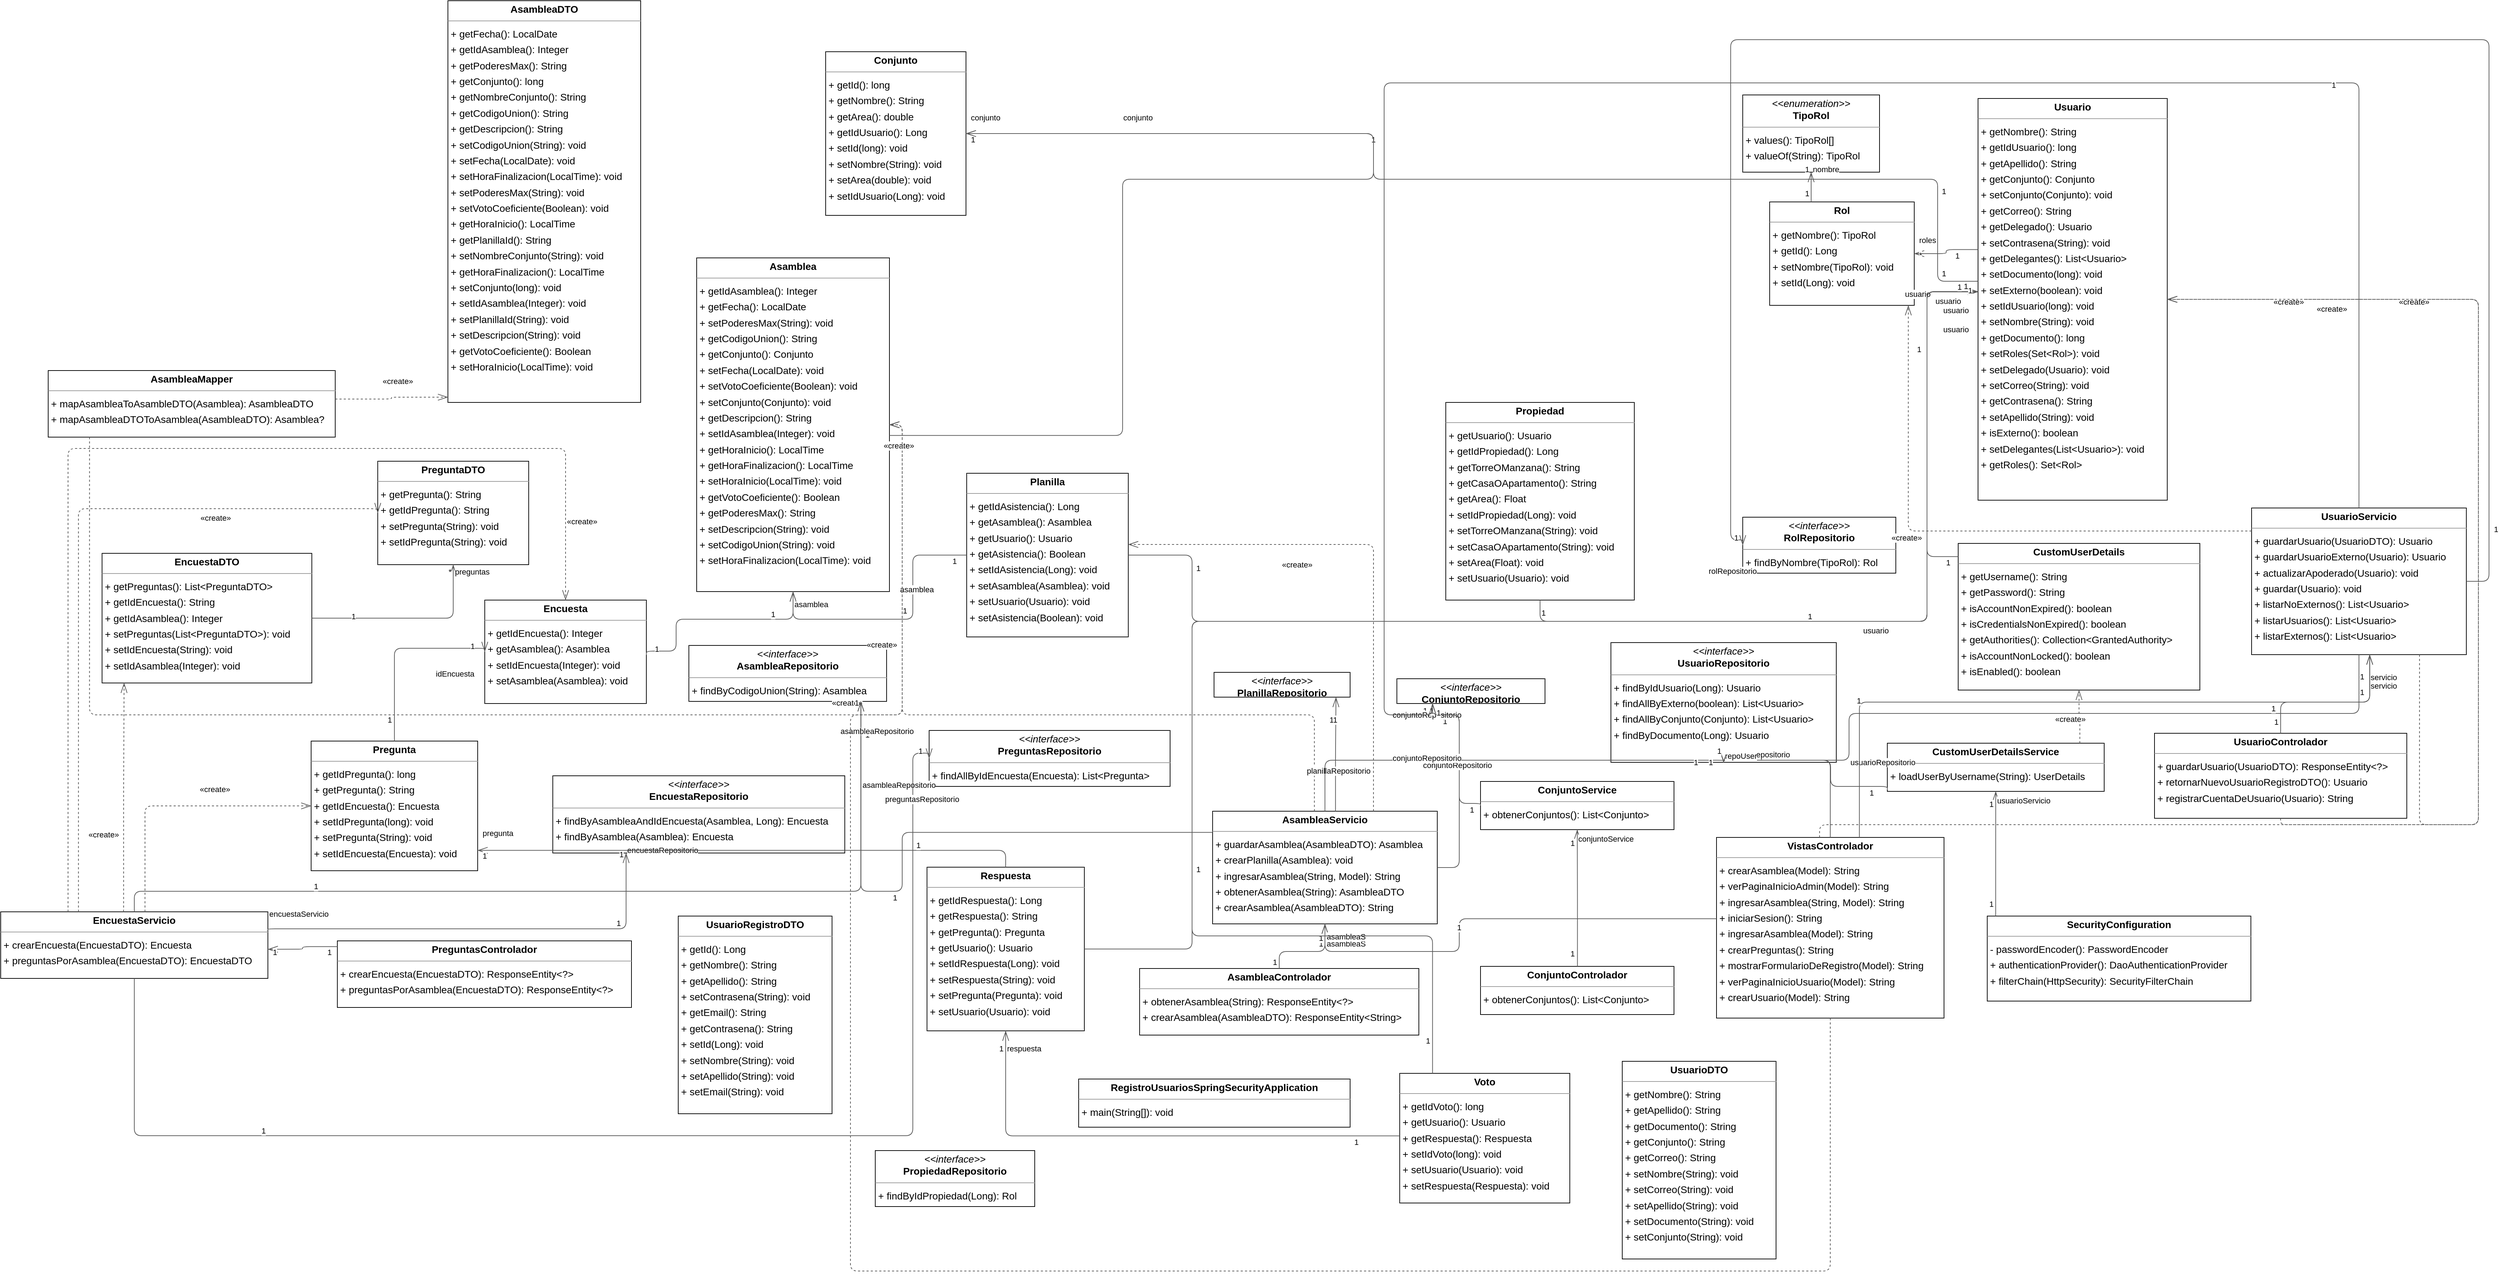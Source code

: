 <mxGraphModel dx="0" dy="0" grid="1" gridSize="10" guides="1" tooltips="1" connect="1" arrows="1" fold="1" page="0" pageScale="1" background="none" math="0" shadow="0">
  <root>
    <mxCell id="0" />
    <mxCell id="1" parent="0" />
    <mxCell id="node9" parent="1" vertex="1" value="&lt;p style=&quot;margin:0px;margin-top:4px;text-align:center;&quot;&gt;&lt;b&gt;Asamblea&lt;/b&gt;&lt;/p&gt;&lt;hr size=&quot;1&quot;/&gt;&lt;p style=&quot;margin:0 0 0 4px;line-height:1.6;&quot;&gt;+ getIdAsamblea(): Integer&lt;br/&gt;+ getFecha(): LocalDate&lt;br/&gt;+ setPoderesMax(String): void&lt;br/&gt;+ getCodigoUnion(): String&lt;br/&gt;+ getConjunto(): Conjunto&lt;br/&gt;+ setFecha(LocalDate): void&lt;br/&gt;+ setVotoCoeficiente(Boolean): void&lt;br/&gt;+ setConjunto(Conjunto): void&lt;br/&gt;+ getDescripcion(): String&lt;br/&gt;+ setIdAsamblea(Integer): void&lt;br/&gt;+ getHoraInicio(): LocalTime&lt;br/&gt;+ getHoraFinalizacion(): LocalTime&lt;br/&gt;+ setHoraInicio(LocalTime): void&lt;br/&gt;+ getVotoCoeficiente(): Boolean&lt;br/&gt;+ getPoderesMax(): String&lt;br/&gt;+ setDescripcion(String): void&lt;br/&gt;+ setCodigoUnion(String): void&lt;br/&gt;+ setHoraFinalizacion(LocalTime): void&lt;/p&gt;" style="verticalAlign=top;align=left;overflow=fill;fontSize=14;fontFamily=Helvetica;html=1;rounded=0;shadow=0;comic=0;labelBackgroundColor=none;strokeWidth=1;">
      <mxGeometry x="791" y="349" width="272" height="471" as="geometry" />
    </mxCell>
    <mxCell id="node30" parent="1" vertex="1" value="&lt;p style=&quot;margin:0px;margin-top:4px;text-align:center;&quot;&gt;&lt;b&gt;AsambleaControlador&lt;/b&gt;&lt;/p&gt;&lt;hr size=&quot;1&quot;/&gt;&lt;p style=&quot;margin:0 0 0 4px;line-height:1.6;&quot;&gt;+ obtenerAsamblea(String): ResponseEntity&amp;lt;?&amp;gt;&lt;br/&gt;+ crearAsamblea(AsambleaDTO): ResponseEntity&amp;lt;String&amp;gt;&lt;/p&gt;" style="verticalAlign=top;align=left;overflow=fill;fontSize=14;fontFamily=Helvetica;html=1;rounded=0;shadow=0;comic=0;labelBackgroundColor=none;strokeWidth=1;">
      <mxGeometry x="1416" y="1352" width="394" height="94" as="geometry" />
    </mxCell>
    <mxCell id="node1" parent="1" vertex="1" value="&lt;p style=&quot;margin:0px;margin-top:4px;text-align:center;&quot;&gt;&lt;b&gt;AsambleaDTO&lt;/b&gt;&lt;/p&gt;&lt;hr size=&quot;1&quot;/&gt;&lt;p style=&quot;margin:0 0 0 4px;line-height:1.6;&quot;&gt;+ getFecha(): LocalDate&lt;br/&gt;+ getIdAsamblea(): Integer&lt;br/&gt;+ getPoderesMax(): String&lt;br/&gt;+ getConjunto(): long&lt;br/&gt;+ getNombreConjunto(): String&lt;br/&gt;+ getCodigoUnion(): String&lt;br/&gt;+ getDescripcion(): String&lt;br/&gt;+ setCodigoUnion(String): void&lt;br/&gt;+ setFecha(LocalDate): void&lt;br/&gt;+ setHoraFinalizacion(LocalTime): void&lt;br/&gt;+ setPoderesMax(String): void&lt;br/&gt;+ setVotoCoeficiente(Boolean): void&lt;br/&gt;+ getHoraInicio(): LocalTime&lt;br/&gt;+ getPlanillaId(): String&lt;br/&gt;+ setNombreConjunto(String): void&lt;br/&gt;+ getHoraFinalizacion(): LocalTime&lt;br/&gt;+ setConjunto(long): void&lt;br/&gt;+ setIdAsamblea(Integer): void&lt;br/&gt;+ setPlanillaId(String): void&lt;br/&gt;+ setDescripcion(String): void&lt;br/&gt;+ getVotoCoeficiente(): Boolean&lt;br/&gt;+ setHoraInicio(LocalTime): void&lt;/p&gt;" style="verticalAlign=top;align=left;overflow=fill;fontSize=14;fontFamily=Helvetica;html=1;rounded=0;shadow=0;comic=0;labelBackgroundColor=none;strokeWidth=1;">
      <mxGeometry x="440" y="-14" width="272" height="567" as="geometry" />
    </mxCell>
    <mxCell id="node6" parent="1" vertex="1" value="&lt;p style=&quot;margin:0px;margin-top:4px;text-align:center;&quot;&gt;&lt;b&gt;AsambleaMapper&lt;/b&gt;&lt;/p&gt;&lt;hr size=&quot;1&quot;/&gt;&lt;p style=&quot;margin:0 0 0 4px;line-height:1.6;&quot;&gt;+ mapAsambleaToAsambleDTO(Asamblea): AsambleaDTO&lt;br/&gt;+ mapAsambleaDTOToAsamblea(AsambleaDTO): Asamblea?&lt;/p&gt;" style="verticalAlign=top;align=left;overflow=fill;fontSize=14;fontFamily=Helvetica;html=1;rounded=0;shadow=0;comic=0;labelBackgroundColor=none;strokeWidth=1;">
      <mxGeometry x="-124" y="508" width="405" height="94" as="geometry" />
    </mxCell>
    <mxCell id="node34" parent="1" vertex="1" value="&lt;p style=&quot;margin:0px;margin-top:4px;text-align:center;&quot;&gt;&lt;i&gt;&amp;lt;&amp;lt;interface&amp;gt;&amp;gt;&lt;/i&gt;&lt;br/&gt;&lt;b&gt;AsambleaRepositorio&lt;/b&gt;&lt;/p&gt;&lt;hr size=&quot;1&quot;/&gt;&lt;p style=&quot;margin:0 0 0 4px;line-height:1.6;&quot;&gt;+ findByCodigoUnion(String): Asamblea&lt;/p&gt;" style="verticalAlign=top;align=left;overflow=fill;fontSize=14;fontFamily=Helvetica;html=1;rounded=0;shadow=0;comic=0;labelBackgroundColor=none;strokeWidth=1;">
      <mxGeometry x="780" y="896" width="279" height="79" as="geometry" />
    </mxCell>
    <mxCell id="node23" parent="1" vertex="1" value="&lt;p style=&quot;margin:0px;margin-top:4px;text-align:center;&quot;&gt;&lt;b&gt;AsambleaServicio&lt;/b&gt;&lt;/p&gt;&lt;hr size=&quot;1&quot;/&gt;&lt;p style=&quot;margin:0 0 0 4px;line-height:1.6;&quot;&gt;+ guardarAsamblea(AsambleaDTO): Asamblea&lt;br/&gt;+ crearPlanilla(Asamblea): void&lt;br/&gt;+ ingresarAsamblea(String, Model): String&lt;br/&gt;+ obtenerAsamblea(String): AsambleaDTO&lt;br/&gt;+ crearAsamblea(AsambleaDTO): String&lt;/p&gt;" style="verticalAlign=top;align=left;overflow=fill;fontSize=14;fontFamily=Helvetica;html=1;rounded=0;shadow=0;comic=0;labelBackgroundColor=none;strokeWidth=1;">
      <mxGeometry x="1519" y="1130" width="317" height="159" as="geometry" />
    </mxCell>
    <mxCell id="node32" parent="1" vertex="1" value="&lt;p style=&quot;margin:0px;margin-top:4px;text-align:center;&quot;&gt;&lt;b&gt;Conjunto&lt;/b&gt;&lt;/p&gt;&lt;hr size=&quot;1&quot;/&gt;&lt;p style=&quot;margin:0 0 0 4px;line-height:1.6;&quot;&gt;+ getId(): long&lt;br/&gt;+ getNombre(): String&lt;br/&gt;+ getArea(): double&lt;br/&gt;+ getIdUsuario(): Long&lt;br/&gt;+ setId(long): void&lt;br/&gt;+ setNombre(String): void&lt;br/&gt;+ setArea(double): void&lt;br/&gt;+ setIdUsuario(Long): void&lt;/p&gt;" style="verticalAlign=top;align=left;overflow=fill;fontSize=14;fontFamily=Helvetica;html=1;rounded=0;shadow=0;comic=0;labelBackgroundColor=none;strokeWidth=1;">
      <mxGeometry x="973" y="58" width="198" height="231" as="geometry" />
    </mxCell>
    <mxCell id="node16" parent="1" vertex="1" value="&lt;p style=&quot;margin:0px;margin-top:4px;text-align:center;&quot;&gt;&lt;b&gt;ConjuntoControlador&lt;/b&gt;&lt;/p&gt;&lt;hr size=&quot;1&quot;/&gt;&lt;p style=&quot;margin:0 0 0 4px;line-height:1.6;&quot;&gt;+ obtenerConjuntos(): List&amp;lt;Conjunto&amp;gt;&lt;/p&gt;" style="verticalAlign=top;align=left;overflow=fill;fontSize=14;fontFamily=Helvetica;html=1;rounded=0;shadow=0;comic=0;labelBackgroundColor=none;strokeWidth=1;">
      <mxGeometry x="1897" y="1349" width="273" height="68" as="geometry" />
    </mxCell>
    <mxCell id="node29" parent="1" vertex="1" value="&lt;p style=&quot;margin:0px;margin-top:4px;text-align:center;&quot;&gt;&lt;i&gt;&amp;lt;&amp;lt;interface&amp;gt;&amp;gt;&lt;/i&gt;&lt;br/&gt;&lt;b&gt;ConjuntoRepositorio&lt;/b&gt;&lt;/p&gt;&lt;hr size=&quot;1&quot;/&gt;" style="verticalAlign=top;align=left;overflow=fill;fontSize=14;fontFamily=Helvetica;html=1;rounded=0;shadow=0;comic=0;labelBackgroundColor=none;strokeWidth=1;">
      <mxGeometry x="1779" y="943" width="209" height="35" as="geometry" />
    </mxCell>
    <mxCell id="node0" parent="1" vertex="1" value="&lt;p style=&quot;margin:0px;margin-top:4px;text-align:center;&quot;&gt;&lt;b&gt;ConjuntoService&lt;/b&gt;&lt;/p&gt;&lt;hr size=&quot;1&quot;/&gt;&lt;p style=&quot;margin:0 0 0 4px;line-height:1.6;&quot;&gt;+ obtenerConjuntos(): List&amp;lt;Conjunto&amp;gt;&lt;/p&gt;" style="verticalAlign=top;align=left;overflow=fill;fontSize=14;fontFamily=Helvetica;html=1;rounded=0;shadow=0;comic=0;labelBackgroundColor=none;strokeWidth=1;">
      <mxGeometry x="1897" y="1088" width="273" height="68" as="geometry" />
    </mxCell>
    <mxCell id="node3" parent="1" vertex="1" value="&lt;p style=&quot;margin:0px;margin-top:4px;text-align:center;&quot;&gt;&lt;b&gt;CustomUserDetails&lt;/b&gt;&lt;/p&gt;&lt;hr size=&quot;1&quot;/&gt;&lt;p style=&quot;margin:0 0 0 4px;line-height:1.6;&quot;&gt;+ getUsername(): String&lt;br/&gt;+ getPassword(): String&lt;br/&gt;+ isAccountNonExpired(): boolean&lt;br/&gt;+ isCredentialsNonExpired(): boolean&lt;br/&gt;+ getAuthorities(): Collection&amp;lt;GrantedAuthority&amp;gt;&lt;br/&gt;+ isAccountNonLocked(): boolean&lt;br/&gt;+ isEnabled(): boolean&lt;/p&gt;" style="verticalAlign=top;align=left;overflow=fill;fontSize=14;fontFamily=Helvetica;html=1;rounded=0;shadow=0;comic=0;labelBackgroundColor=none;strokeWidth=1;">
      <mxGeometry x="2571" y="752" width="341" height="207" as="geometry" />
    </mxCell>
    <mxCell id="node18" parent="1" vertex="1" value="&lt;p style=&quot;margin:0px;margin-top:4px;text-align:center;&quot;&gt;&lt;b&gt;CustomUserDetailsService&lt;/b&gt;&lt;/p&gt;&lt;hr size=&quot;1&quot;/&gt;&lt;p style=&quot;margin:0 0 0 4px;line-height:1.6;&quot;&gt;+ loadUserByUsername(String): UserDetails&lt;/p&gt;" style="verticalAlign=top;align=left;overflow=fill;fontSize=14;fontFamily=Helvetica;html=1;rounded=0;shadow=0;comic=0;labelBackgroundColor=none;strokeWidth=1;">
      <mxGeometry x="2471" y="1034" width="306" height="68" as="geometry" />
    </mxCell>
    <mxCell id="node33" parent="1" vertex="1" value="&lt;p style=&quot;margin:0px;margin-top:4px;text-align:center;&quot;&gt;&lt;b&gt;Encuesta&lt;/b&gt;&lt;/p&gt;&lt;hr size=&quot;1&quot;/&gt;&lt;p style=&quot;margin:0 0 0 4px;line-height:1.6;&quot;&gt;+ getIdEncuesta(): Integer&lt;br/&gt;+ getAsamblea(): Asamblea&lt;br/&gt;+ setIdEncuesta(Integer): void&lt;br/&gt;+ setAsamblea(Asamblea): void&lt;/p&gt;" style="verticalAlign=top;align=left;overflow=fill;fontSize=14;fontFamily=Helvetica;html=1;rounded=0;shadow=0;comic=0;labelBackgroundColor=none;strokeWidth=1;">
      <mxGeometry x="492" y="832" width="228" height="146" as="geometry" />
    </mxCell>
    <mxCell id="node26" parent="1" vertex="1" value="&lt;p style=&quot;margin:0px;margin-top:4px;text-align:center;&quot;&gt;&lt;b&gt;EncuestaDTO&lt;/b&gt;&lt;/p&gt;&lt;hr size=&quot;1&quot;/&gt;&lt;p style=&quot;margin:0 0 0 4px;line-height:1.6;&quot;&gt;+ getPreguntas(): List&amp;lt;PreguntaDTO&amp;gt;&lt;br/&gt;+ getIdEncuesta(): String&lt;br/&gt;+ getIdAsamblea(): Integer&lt;br/&gt;+ setPreguntas(List&amp;lt;PreguntaDTO&amp;gt;): void&lt;br/&gt;+ setIdEncuesta(String): void&lt;br/&gt;+ setIdAsamblea(Integer): void&lt;/p&gt;" style="verticalAlign=top;align=left;overflow=fill;fontSize=14;fontFamily=Helvetica;html=1;rounded=0;shadow=0;comic=0;labelBackgroundColor=none;strokeWidth=1;">
      <mxGeometry x="-48" y="766" width="296" height="183" as="geometry" />
    </mxCell>
    <mxCell id="node36" parent="1" vertex="1" value="&lt;p style=&quot;margin:0px;margin-top:4px;text-align:center;&quot;&gt;&lt;i&gt;&amp;lt;&amp;lt;interface&amp;gt;&amp;gt;&lt;/i&gt;&lt;br/&gt;&lt;b&gt;EncuestaRepositorio&lt;/b&gt;&lt;/p&gt;&lt;hr size=&quot;1&quot;/&gt;&lt;p style=&quot;margin:0 0 0 4px;line-height:1.6;&quot;&gt;+ findByAsambleaAndIdEncuesta(Asamblea, Long): Encuesta&lt;br/&gt;+ findByAsamblea(Asamblea): Encuesta&lt;/p&gt;" style="verticalAlign=top;align=left;overflow=fill;fontSize=14;fontFamily=Helvetica;html=1;rounded=0;shadow=0;comic=0;labelBackgroundColor=none;strokeWidth=1;">
      <mxGeometry x="588" y="1080" width="412" height="109" as="geometry" />
    </mxCell>
    <mxCell id="node20" parent="1" vertex="1" value="&lt;p style=&quot;margin:0px;margin-top:4px;text-align:center;&quot;&gt;&lt;b&gt;EncuestaServicio&lt;/b&gt;&lt;/p&gt;&lt;hr size=&quot;1&quot;/&gt;&lt;p style=&quot;margin:0 0 0 4px;line-height:1.6;&quot;&gt;+ crearEncuesta(EncuestaDTO): Encuesta&lt;br/&gt;+ preguntasPorAsamblea(EncuestaDTO): EncuestaDTO&lt;/p&gt;" style="verticalAlign=top;align=left;overflow=fill;fontSize=14;fontFamily=Helvetica;html=1;rounded=0;shadow=0;comic=0;labelBackgroundColor=none;strokeWidth=1;">
      <mxGeometry x="-191" y="1272" width="377" height="94" as="geometry" />
    </mxCell>
    <mxCell id="node10" parent="1" vertex="1" value="&lt;p style=&quot;margin:0px;margin-top:4px;text-align:center;&quot;&gt;&lt;b&gt;Planilla&lt;/b&gt;&lt;/p&gt;&lt;hr size=&quot;1&quot;/&gt;&lt;p style=&quot;margin:0 0 0 4px;line-height:1.6;&quot;&gt;+ getIdAsistencia(): Long&lt;br/&gt;+ getAsamblea(): Asamblea&lt;br/&gt;+ getUsuario(): Usuario&lt;br/&gt;+ getAsistencia(): Boolean&lt;br/&gt;+ setIdAsistencia(Long): void&lt;br/&gt;+ setAsamblea(Asamblea): void&lt;br/&gt;+ setUsuario(Usuario): void&lt;br/&gt;+ setAsistencia(Boolean): void&lt;/p&gt;" style="verticalAlign=top;align=left;overflow=fill;fontSize=14;fontFamily=Helvetica;html=1;rounded=0;shadow=0;comic=0;labelBackgroundColor=none;strokeWidth=1;">
      <mxGeometry x="1172" y="653" width="228" height="231" as="geometry" />
    </mxCell>
    <mxCell id="node31" parent="1" vertex="1" value="&lt;p style=&quot;margin:0px;margin-top:4px;text-align:center;&quot;&gt;&lt;i&gt;&amp;lt;&amp;lt;interface&amp;gt;&amp;gt;&lt;/i&gt;&lt;br/&gt;&lt;b&gt;PlanillaRepositorio&lt;/b&gt;&lt;/p&gt;&lt;hr size=&quot;1&quot;/&gt;" style="verticalAlign=top;align=left;overflow=fill;fontSize=14;fontFamily=Helvetica;html=1;rounded=0;shadow=0;comic=0;labelBackgroundColor=none;strokeWidth=1;">
      <mxGeometry x="1521" y="934" width="192" height="35" as="geometry" />
    </mxCell>
    <mxCell id="node35" parent="1" vertex="1" value="&lt;p style=&quot;margin:0px;margin-top:4px;text-align:center;&quot;&gt;&lt;b&gt;Pregunta&lt;/b&gt;&lt;/p&gt;&lt;hr size=&quot;1&quot;/&gt;&lt;p style=&quot;margin:0 0 0 4px;line-height:1.6;&quot;&gt;+ getIdPregunta(): long&lt;br/&gt;+ getPregunta(): String&lt;br/&gt;+ getIdEncuesta(): Encuesta&lt;br/&gt;+ setIdPregunta(long): void&lt;br/&gt;+ setPregunta(String): void&lt;br/&gt;+ setIdEncuesta(Encuesta): void&lt;/p&gt;" style="verticalAlign=top;align=left;overflow=fill;fontSize=14;fontFamily=Helvetica;html=1;rounded=0;shadow=0;comic=0;labelBackgroundColor=none;strokeWidth=1;">
      <mxGeometry x="247" y="1031" width="235" height="183" as="geometry" />
    </mxCell>
    <mxCell id="node27" parent="1" vertex="1" value="&lt;p style=&quot;margin:0px;margin-top:4px;text-align:center;&quot;&gt;&lt;b&gt;PreguntaDTO&lt;/b&gt;&lt;/p&gt;&lt;hr size=&quot;1&quot;/&gt;&lt;p style=&quot;margin:0 0 0 4px;line-height:1.6;&quot;&gt;+ getPregunta(): String&lt;br/&gt;+ getIdPregunta(): String&lt;br/&gt;+ setPregunta(String): void&lt;br/&gt;+ setIdPregunta(String): void&lt;/p&gt;" style="verticalAlign=top;align=left;overflow=fill;fontSize=14;fontFamily=Helvetica;html=1;rounded=0;shadow=0;comic=0;labelBackgroundColor=none;strokeWidth=1;">
      <mxGeometry x="341" y="636" width="213" height="146" as="geometry" />
    </mxCell>
    <mxCell id="node28" parent="1" vertex="1" value="&lt;p style=&quot;margin:0px;margin-top:4px;text-align:center;&quot;&gt;&lt;b&gt;PreguntasControlador&lt;/b&gt;&lt;/p&gt;&lt;hr size=&quot;1&quot;/&gt;&lt;p style=&quot;margin:0 0 0 4px;line-height:1.6;&quot;&gt;+ crearEncuesta(EncuestaDTO): ResponseEntity&amp;lt;?&amp;gt;&lt;br/&gt;+ preguntasPorAsamblea(EncuestaDTO): ResponseEntity&amp;lt;?&amp;gt;&lt;/p&gt;" style="verticalAlign=top;align=left;overflow=fill;fontSize=14;fontFamily=Helvetica;html=1;rounded=0;shadow=0;comic=0;labelBackgroundColor=none;strokeWidth=1;">
      <mxGeometry x="284" y="1313" width="415" height="94" as="geometry" />
    </mxCell>
    <mxCell id="node17" parent="1" vertex="1" value="&lt;p style=&quot;margin:0px;margin-top:4px;text-align:center;&quot;&gt;&lt;i&gt;&amp;lt;&amp;lt;interface&amp;gt;&amp;gt;&lt;/i&gt;&lt;br/&gt;&lt;b&gt;PreguntasRepositorio&lt;/b&gt;&lt;/p&gt;&lt;hr size=&quot;1&quot;/&gt;&lt;p style=&quot;margin:0 0 0 4px;line-height:1.6;&quot;&gt;+ findAllByIdEncuesta(Encuesta): List&amp;lt;Pregunta&amp;gt;&lt;/p&gt;" style="verticalAlign=top;align=left;overflow=fill;fontSize=14;fontFamily=Helvetica;html=1;rounded=0;shadow=0;comic=0;labelBackgroundColor=none;strokeWidth=1;">
      <mxGeometry x="1119" y="1016" width="340" height="79" as="geometry" />
    </mxCell>
    <mxCell id="node12" parent="1" vertex="1" value="&lt;p style=&quot;margin:0px;margin-top:4px;text-align:center;&quot;&gt;&lt;b&gt;Propiedad&lt;/b&gt;&lt;/p&gt;&lt;hr size=&quot;1&quot;/&gt;&lt;p style=&quot;margin:0 0 0 4px;line-height:1.6;&quot;&gt;+ getUsuario(): Usuario&lt;br/&gt;+ getIdPropiedad(): Long&lt;br/&gt;+ getTorreOManzana(): String&lt;br/&gt;+ getCasaOApartamento(): String&lt;br/&gt;+ getArea(): Float&lt;br/&gt;+ setIdPropiedad(Long): void&lt;br/&gt;+ setTorreOManzana(String): void&lt;br/&gt;+ setCasaOApartamento(String): void&lt;br/&gt;+ setArea(Float): void&lt;br/&gt;+ setUsuario(Usuario): void&lt;/p&gt;" style="verticalAlign=top;align=left;overflow=fill;fontSize=14;fontFamily=Helvetica;html=1;rounded=0;shadow=0;comic=0;labelBackgroundColor=none;strokeWidth=1;">
      <mxGeometry x="1848" y="553" width="266" height="279" as="geometry" />
    </mxCell>
    <mxCell id="node19" parent="1" vertex="1" value="&lt;p style=&quot;margin:0px;margin-top:4px;text-align:center;&quot;&gt;&lt;i&gt;&amp;lt;&amp;lt;interface&amp;gt;&amp;gt;&lt;/i&gt;&lt;br/&gt;&lt;b&gt;PropiedadRepositorio&lt;/b&gt;&lt;/p&gt;&lt;hr size=&quot;1&quot;/&gt;&lt;p style=&quot;margin:0 0 0 4px;line-height:1.6;&quot;&gt;+ findByIdPropiedad(Long): Rol&lt;/p&gt;" style="verticalAlign=top;align=left;overflow=fill;fontSize=14;fontFamily=Helvetica;html=1;rounded=0;shadow=0;comic=0;labelBackgroundColor=none;strokeWidth=1;">
      <mxGeometry x="1043" y="1609" width="225" height="79" as="geometry" />
    </mxCell>
    <mxCell id="node13" parent="1" vertex="1" value="&lt;p style=&quot;margin:0px;margin-top:4px;text-align:center;&quot;&gt;&lt;b&gt;RegistroUsuariosSpringSecurityApplication&lt;/b&gt;&lt;/p&gt;&lt;hr size=&quot;1&quot;/&gt;&lt;p style=&quot;margin:0 0 0 4px;line-height:1.6;&quot;&gt;+ main(String[]): void&lt;/p&gt;" style="verticalAlign=top;align=left;overflow=fill;fontSize=14;fontFamily=Helvetica;html=1;rounded=0;shadow=0;comic=0;labelBackgroundColor=none;strokeWidth=1;">
      <mxGeometry x="1330" y="1508" width="383" height="68" as="geometry" />
    </mxCell>
    <mxCell id="node24" parent="1" vertex="1" value="&lt;p style=&quot;margin:0px;margin-top:4px;text-align:center;&quot;&gt;&lt;b&gt;Respuesta&lt;/b&gt;&lt;/p&gt;&lt;hr size=&quot;1&quot;/&gt;&lt;p style=&quot;margin:0 0 0 4px;line-height:1.6;&quot;&gt;+ getIdRespuesta(): Long&lt;br/&gt;+ getRespuesta(): String&lt;br/&gt;+ getPregunta(): Pregunta&lt;br/&gt;+ getUsuario(): Usuario&lt;br/&gt;+ setIdRespuesta(Long): void&lt;br/&gt;+ setRespuesta(String): void&lt;br/&gt;+ setPregunta(Pregunta): void&lt;br/&gt;+ setUsuario(Usuario): void&lt;/p&gt;" style="verticalAlign=top;align=left;overflow=fill;fontSize=14;fontFamily=Helvetica;html=1;rounded=0;shadow=0;comic=0;labelBackgroundColor=none;strokeWidth=1;">
      <mxGeometry x="1116" y="1209" width="222" height="231" as="geometry" />
    </mxCell>
    <mxCell id="node37" parent="1" vertex="1" value="&lt;p style=&quot;margin:0px;margin-top:4px;text-align:center;&quot;&gt;&lt;b&gt;Rol&lt;/b&gt;&lt;/p&gt;&lt;hr size=&quot;1&quot;/&gt;&lt;p style=&quot;margin:0 0 0 4px;line-height:1.6;&quot;&gt;+ getNombre(): TipoRol&lt;br/&gt;+ getId(): Long&lt;br/&gt;+ setNombre(TipoRol): void&lt;br/&gt;+ setId(Long): void&lt;/p&gt;" style="verticalAlign=top;align=left;overflow=fill;fontSize=14;fontFamily=Helvetica;html=1;rounded=0;shadow=0;comic=0;labelBackgroundColor=none;strokeWidth=1;">
      <mxGeometry x="2305" y="270" width="204" height="146" as="geometry" />
    </mxCell>
    <mxCell id="node5" parent="1" vertex="1" value="&lt;p style=&quot;margin:0px;margin-top:4px;text-align:center;&quot;&gt;&lt;i&gt;&amp;lt;&amp;lt;interface&amp;gt;&amp;gt;&lt;/i&gt;&lt;br/&gt;&lt;b&gt;RolRepositorio&lt;/b&gt;&lt;/p&gt;&lt;hr size=&quot;1&quot;/&gt;&lt;p style=&quot;margin:0 0 0 4px;line-height:1.6;&quot;&gt;+ findByNombre(TipoRol): Rol&lt;/p&gt;" style="verticalAlign=top;align=left;overflow=fill;fontSize=14;fontFamily=Helvetica;html=1;rounded=0;shadow=0;comic=0;labelBackgroundColor=none;strokeWidth=1;">
      <mxGeometry x="2267" y="715" width="216" height="79" as="geometry" />
    </mxCell>
    <mxCell id="node7" parent="1" vertex="1" value="&lt;p style=&quot;margin:0px;margin-top:4px;text-align:center;&quot;&gt;&lt;b&gt;SecurityConfiguration&lt;/b&gt;&lt;/p&gt;&lt;hr size=&quot;1&quot;/&gt;&lt;p style=&quot;margin:0 0 0 4px;line-height:1.6;&quot;&gt;- passwordEncoder(): PasswordEncoder&lt;br/&gt;+ authenticationProvider(): DaoAuthenticationProvider&lt;br/&gt;+ filterChain(HttpSecurity): SecurityFilterChain&lt;/p&gt;" style="verticalAlign=top;align=left;overflow=fill;fontSize=14;fontFamily=Helvetica;html=1;rounded=0;shadow=0;comic=0;labelBackgroundColor=none;strokeWidth=1;">
      <mxGeometry x="2612" y="1278" width="372" height="120" as="geometry" />
    </mxCell>
    <mxCell id="node11" parent="1" vertex="1" value="&lt;p style=&quot;margin:0px;margin-top:4px;text-align:center;&quot;&gt;&lt;i&gt;&amp;lt;&amp;lt;enumeration&amp;gt;&amp;gt;&lt;/i&gt;&lt;br/&gt;&lt;b&gt;TipoRol&lt;/b&gt;&lt;/p&gt;&lt;hr size=&quot;1&quot;/&gt;&lt;p style=&quot;margin:0 0 0 4px;line-height:1.6;&quot;&gt;+ values(): TipoRol[]&lt;br/&gt;+ valueOf(String): TipoRol&lt;/p&gt;" style="verticalAlign=top;align=left;overflow=fill;fontSize=14;fontFamily=Helvetica;html=1;rounded=0;shadow=0;comic=0;labelBackgroundColor=none;strokeWidth=1;">
      <mxGeometry x="2267" y="119" width="193" height="109" as="geometry" />
    </mxCell>
    <mxCell id="node21" parent="1" vertex="1" value="&lt;p style=&quot;margin:0px;margin-top:4px;text-align:center;&quot;&gt;&lt;b&gt;Usuario&lt;/b&gt;&lt;/p&gt;&lt;hr size=&quot;1&quot;/&gt;&lt;p style=&quot;margin:0 0 0 4px;line-height:1.6;&quot;&gt;+ getNombre(): String&lt;br/&gt;+ getIdUsuario(): long&lt;br/&gt;+ getApellido(): String&lt;br/&gt;+ getConjunto(): Conjunto&lt;br/&gt;+ setConjunto(Conjunto): void&lt;br/&gt;+ getCorreo(): String&lt;br/&gt;+ getDelegado(): Usuario&lt;br/&gt;+ setContrasena(String): void&lt;br/&gt;+ getDelegantes(): List&amp;lt;Usuario&amp;gt;&lt;br/&gt;+ setDocumento(long): void&lt;br/&gt;+ setExterno(boolean): void&lt;br/&gt;+ setIdUsuario(long): void&lt;br/&gt;+ setNombre(String): void&lt;br/&gt;+ getDocumento(): long&lt;br/&gt;+ setRoles(Set&amp;lt;Rol&amp;gt;): void&lt;br/&gt;+ setDelegado(Usuario): void&lt;br/&gt;+ setCorreo(String): void&lt;br/&gt;+ getContrasena(): String&lt;br/&gt;+ setApellido(String): void&lt;br/&gt;+ isExterno(): boolean&lt;br/&gt;+ setDelegantes(List&amp;lt;Usuario&amp;gt;): void&lt;br/&gt;+ getRoles(): Set&amp;lt;Rol&amp;gt;&lt;/p&gt;" style="verticalAlign=top;align=left;overflow=fill;fontSize=14;fontFamily=Helvetica;html=1;rounded=0;shadow=0;comic=0;labelBackgroundColor=none;strokeWidth=1;">
      <mxGeometry x="2599" y="124" width="267" height="567" as="geometry" />
    </mxCell>
    <mxCell id="node2" parent="1" vertex="1" value="&lt;p style=&quot;margin:0px;margin-top:4px;text-align:center;&quot;&gt;&lt;b&gt;UsuarioControlador&lt;/b&gt;&lt;/p&gt;&lt;hr size=&quot;1&quot;/&gt;&lt;p style=&quot;margin:0 0 0 4px;line-height:1.6;&quot;&gt;+ guardarUsuario(UsuarioDTO): ResponseEntity&amp;lt;?&amp;gt;&lt;br/&gt;+ retornarNuevoUsuarioRegistroDTO(): Usuario&lt;br/&gt;+ registrarCuentaDeUsuario(Usuario): String&lt;/p&gt;" style="verticalAlign=top;align=left;overflow=fill;fontSize=14;fontFamily=Helvetica;html=1;rounded=0;shadow=0;comic=0;labelBackgroundColor=none;strokeWidth=1;">
      <mxGeometry x="2848" y="1020" width="356" height="120" as="geometry" />
    </mxCell>
    <mxCell id="node8" parent="1" vertex="1" value="&lt;p style=&quot;margin:0px;margin-top:4px;text-align:center;&quot;&gt;&lt;b&gt;UsuarioDTO&lt;/b&gt;&lt;/p&gt;&lt;hr size=&quot;1&quot;/&gt;&lt;p style=&quot;margin:0 0 0 4px;line-height:1.6;&quot;&gt;+ getNombre(): String&lt;br/&gt;+ getApellido(): String&lt;br/&gt;+ getDocumento(): String&lt;br/&gt;+ getConjunto(): String&lt;br/&gt;+ getCorreo(): String&lt;br/&gt;+ setNombre(String): void&lt;br/&gt;+ setCorreo(String): void&lt;br/&gt;+ setApellido(String): void&lt;br/&gt;+ setDocumento(String): void&lt;br/&gt;+ setConjunto(String): void&lt;/p&gt;" style="verticalAlign=top;align=left;overflow=fill;fontSize=14;fontFamily=Helvetica;html=1;rounded=0;shadow=0;comic=0;labelBackgroundColor=none;strokeWidth=1;">
      <mxGeometry x="2097" y="1483" width="217" height="279" as="geometry" />
    </mxCell>
    <mxCell id="node14" parent="1" vertex="1" value="&lt;p style=&quot;margin:0px;margin-top:4px;text-align:center;&quot;&gt;&lt;b&gt;UsuarioRegistroDTO&lt;/b&gt;&lt;/p&gt;&lt;hr size=&quot;1&quot;/&gt;&lt;p style=&quot;margin:0 0 0 4px;line-height:1.6;&quot;&gt;+ getId(): Long&lt;br/&gt;+ getNombre(): String&lt;br/&gt;+ getApellido(): String&lt;br/&gt;+ setContrasena(String): void&lt;br/&gt;+ getEmail(): String&lt;br/&gt;+ getContrasena(): String&lt;br/&gt;+ setId(Long): void&lt;br/&gt;+ setNombre(String): void&lt;br/&gt;+ setApellido(String): void&lt;br/&gt;+ setEmail(String): void&lt;/p&gt;" style="verticalAlign=top;align=left;overflow=fill;fontSize=14;fontFamily=Helvetica;html=1;rounded=0;shadow=0;comic=0;labelBackgroundColor=none;strokeWidth=1;">
      <mxGeometry x="765" y="1278" width="217" height="279" as="geometry" />
    </mxCell>
    <mxCell id="node4" parent="1" vertex="1" value="&lt;p style=&quot;margin:0px;margin-top:4px;text-align:center;&quot;&gt;&lt;i&gt;&amp;lt;&amp;lt;interface&amp;gt;&amp;gt;&lt;/i&gt;&lt;br/&gt;&lt;b&gt;UsuarioRepositorio&lt;/b&gt;&lt;/p&gt;&lt;hr size=&quot;1&quot;/&gt;&lt;p style=&quot;margin:0 0 0 4px;line-height:1.6;&quot;&gt;+ findByIdUsuario(Long): Usuario&lt;br/&gt;+ findAllByExterno(boolean): List&amp;lt;Usuario&amp;gt;&lt;br/&gt;+ findAllByConjunto(Conjunto): List&amp;lt;Usuario&amp;gt;&lt;br/&gt;+ findByDocumento(Long): Usuario&lt;/p&gt;" style="verticalAlign=top;align=left;overflow=fill;fontSize=14;fontFamily=Helvetica;html=1;rounded=0;shadow=0;comic=0;labelBackgroundColor=none;strokeWidth=1;">
      <mxGeometry x="2081" y="892" width="318" height="169" as="geometry" />
    </mxCell>
    <mxCell id="node15" parent="1" vertex="1" value="&lt;p style=&quot;margin:0px;margin-top:4px;text-align:center;&quot;&gt;&lt;b&gt;UsuarioServicio&lt;/b&gt;&lt;/p&gt;&lt;hr size=&quot;1&quot;/&gt;&lt;p style=&quot;margin:0 0 0 4px;line-height:1.6;&quot;&gt;+ guardarUsuario(UsuarioDTO): Usuario&lt;br/&gt;+ guardarUsuarioExterno(Usuario): Usuario&lt;br/&gt;+ actualizarApoderado(Usuario): void&lt;br/&gt;+ guardar(Usuario): void&lt;br/&gt;+ listarNoExternos(): List&amp;lt;Usuario&amp;gt;&lt;br/&gt;+ listarUsuarios(): List&amp;lt;Usuario&amp;gt;&lt;br/&gt;+ listarExternos(): List&amp;lt;Usuario&amp;gt;&lt;/p&gt;" style="verticalAlign=top;align=left;overflow=fill;fontSize=14;fontFamily=Helvetica;html=1;rounded=0;shadow=0;comic=0;labelBackgroundColor=none;strokeWidth=1;">
      <mxGeometry x="2985" y="702" width="303" height="207" as="geometry" />
    </mxCell>
    <mxCell id="node22" parent="1" vertex="1" value="&lt;p style=&quot;margin:0px;margin-top:4px;text-align:center;&quot;&gt;&lt;b&gt;VistasControlador&lt;/b&gt;&lt;/p&gt;&lt;hr size=&quot;1&quot;/&gt;&lt;p style=&quot;margin:0 0 0 4px;line-height:1.6;&quot;&gt;+ crearAsamblea(Model): String&lt;br/&gt;+ verPaginaInicioAdmin(Model): String&lt;br/&gt;+ ingresarAsamblea(String, Model): String&lt;br/&gt;+ iniciarSesion(): String&lt;br/&gt;+ ingresarAsamblea(Model): String&lt;br/&gt;+ crearPreguntas(): String&lt;br/&gt;+ mostrarFormularioDeRegistro(Model): String&lt;br/&gt;+ verPaginaInicioUsuario(Model): String&lt;br/&gt;+ crearUsuario(Model): String&lt;/p&gt;" style="verticalAlign=top;align=left;overflow=fill;fontSize=14;fontFamily=Helvetica;html=1;rounded=0;shadow=0;comic=0;labelBackgroundColor=none;strokeWidth=1;">
      <mxGeometry x="2230" y="1167" width="321" height="255" as="geometry" />
    </mxCell>
    <mxCell id="node25" parent="1" vertex="1" value="&lt;p style=&quot;margin:0px;margin-top:4px;text-align:center;&quot;&gt;&lt;b&gt;Voto&lt;/b&gt;&lt;/p&gt;&lt;hr size=&quot;1&quot;/&gt;&lt;p style=&quot;margin:0 0 0 4px;line-height:1.6;&quot;&gt;+ getIdVoto(): long&lt;br/&gt;+ getUsuario(): Usuario&lt;br/&gt;+ getRespuesta(): Respuesta&lt;br/&gt;+ setIdVoto(long): void&lt;br/&gt;+ setUsuario(Usuario): void&lt;br/&gt;+ setRespuesta(Respuesta): void&lt;/p&gt;" style="verticalAlign=top;align=left;overflow=fill;fontSize=14;fontFamily=Helvetica;html=1;rounded=0;shadow=0;comic=0;labelBackgroundColor=none;strokeWidth=1;">
      <mxGeometry x="1783" y="1500" width="240" height="183" as="geometry" />
    </mxCell>
    <mxCell id="edge35" edge="1" value="" parent="1" source="node9" target="node32" style="html=1;rounded=1;edgeStyle=orthogonalEdgeStyle;dashed=0;startArrow=diamondThinstartSize=12;endArrow=openThin;endSize=12;strokeColor=#595959;exitX=1.000;exitY=0.532;exitDx=0;exitDy=0;entryX=1.000;entryY=0.500;entryDx=0;entryDy=0;">
      <mxGeometry width="50" height="50" relative="1" as="geometry">
        <Array as="points">
          <mxPoint x="1392" y="600" />
          <mxPoint x="1392" y="238" />
          <mxPoint x="1746" y="238" />
          <mxPoint x="1746" y="174" />
        </Array>
      </mxGeometry>
    </mxCell>
    <mxCell id="label210" parent="edge35" vertex="1" connectable="0" value="1" style="edgeLabel;resizable=0;html=1;align=left;verticalAlign=top;strokeColor=default;">
      <mxGeometry x="1176" y="169" as="geometry" />
    </mxCell>
    <mxCell id="label214" parent="edge35" vertex="1" connectable="0" value="1" style="edgeLabel;resizable=0;html=1;align=left;verticalAlign=top;strokeColor=default;">
      <mxGeometry x="1741" y="169" as="geometry" />
    </mxCell>
    <mxCell id="label215" parent="edge35" vertex="1" connectable="0" value="conjunto" style="edgeLabel;resizable=0;html=1;align=left;verticalAlign=top;strokeColor=default;">
      <mxGeometry x="1176" y="138" as="geometry" />
    </mxCell>
    <mxCell id="edge21" edge="1" value="" parent="1" source="node30" target="node23" style="html=1;rounded=1;edgeStyle=orthogonalEdgeStyle;dashed=0;startArrow=diamondThinstartSize=12;endArrow=openThin;endSize=12;strokeColor=#595959;exitX=0.500;exitY=0.001;exitDx=0;exitDy=0;entryX=0.500;entryY=1.000;entryDx=0;entryDy=0;">
      <mxGeometry width="50" height="50" relative="1" as="geometry">
        <Array as="points">
          <mxPoint x="1613" y="1328" />
          <mxPoint x="1678" y="1328" />
        </Array>
      </mxGeometry>
    </mxCell>
    <mxCell id="label126" parent="edge21" vertex="1" connectable="0" value="1" style="edgeLabel;resizable=0;html=1;align=left;verticalAlign=top;strokeColor=default;">
      <mxGeometry x="1667" y="1304" as="geometry" />
    </mxCell>
    <mxCell id="label130" parent="edge21" vertex="1" connectable="0" value="1" style="edgeLabel;resizable=0;html=1;align=left;verticalAlign=top;strokeColor=default;">
      <mxGeometry x="1602" y="1330" as="geometry" />
    </mxCell>
    <mxCell id="label131" parent="edge21" vertex="1" connectable="0" value="asambleaS" style="edgeLabel;resizable=0;html=1;align=left;verticalAlign=top;strokeColor=default;">
      <mxGeometry x="1678" y="1304" as="geometry" />
    </mxCell>
    <mxCell id="edge9" edge="1" value="" parent="1" source="node6" target="node9" style="html=1;rounded=1;edgeStyle=orthogonalEdgeStyle;dashed=1;startArrow=none;endArrow=openThin;endSize=12;strokeColor=#595959;exitX=0.144;exitY=1.000;exitDx=0;exitDy=0;entryX=1.000;entryY=0.500;entryDx=0;entryDy=0;">
      <mxGeometry width="50" height="50" relative="1" as="geometry">
        <Array as="points">
          <mxPoint x="-66" y="994" />
          <mxPoint x="1081" y="994" />
          <mxPoint x="1081" y="585" />
        </Array>
      </mxGeometry>
    </mxCell>
    <mxCell id="label56" parent="edge9" vertex="1" connectable="0" value="«create»" style="edgeLabel;resizable=0;html=1;align=left;verticalAlign=top;strokeColor=default;">
      <mxGeometry x="980" y="964" as="geometry" />
    </mxCell>
    <mxCell id="edge15" edge="1" value="" parent="1" source="node6" target="node1" style="html=1;rounded=1;edgeStyle=orthogonalEdgeStyle;dashed=1;startArrow=none;endArrow=openThin;endSize=12;strokeColor=#595959;exitX=1.000;exitY=0.428;exitDx=0;exitDy=0;entryX=0.000;entryY=0.987;entryDx=0;entryDy=0;">
      <mxGeometry width="50" height="50" relative="1" as="geometry">
        <Array as="points" />
      </mxGeometry>
    </mxCell>
    <mxCell id="label92" parent="edge15" vertex="1" connectable="0" value="«create»" style="edgeLabel;resizable=0;html=1;align=left;verticalAlign=top;strokeColor=default;">
      <mxGeometry x="346" y="510" as="geometry" />
    </mxCell>
    <mxCell id="edge44" edge="1" value="" parent="1" source="node23" target="node9" style="html=1;rounded=1;edgeStyle=orthogonalEdgeStyle;dashed=1;startArrow=none;endArrow=openThin;endSize=12;strokeColor=#595959;exitX=0.453;exitY=0.000;exitDx=0;exitDy=0;entryX=1.000;entryY=0.500;entryDx=0;entryDy=0;">
      <mxGeometry width="50" height="50" relative="1" as="geometry">
        <Array as="points">
          <mxPoint x="1663" y="994" />
          <mxPoint x="1081" y="994" />
          <mxPoint x="1081" y="585" />
        </Array>
      </mxGeometry>
    </mxCell>
    <mxCell id="label266" parent="edge44" vertex="1" connectable="0" value="«create»" style="edgeLabel;resizable=0;html=1;align=left;verticalAlign=top;strokeColor=default;">
      <mxGeometry x="1053" y="601" as="geometry" />
    </mxCell>
    <mxCell id="edge0" edge="1" value="" parent="1" source="node23" target="node34" style="html=1;rounded=1;edgeStyle=orthogonalEdgeStyle;dashed=0;startArrow=diamondThinstartSize=12;endArrow=openThin;endSize=12;strokeColor=#595959;exitX=0.000;exitY=0.188;exitDx=0;exitDy=0;entryX=0.870;entryY=1.000;entryDx=0;entryDy=0;">
      <mxGeometry width="50" height="50" relative="1" as="geometry">
        <Array as="points">
          <mxPoint x="1081" y="1160" />
          <mxPoint x="1081" y="1243" />
          <mxPoint x="1023" y="1243" />
        </Array>
      </mxGeometry>
    </mxCell>
    <mxCell id="label0" parent="edge0" vertex="1" connectable="0" value="1" style="edgeLabel;resizable=0;html=1;align=left;verticalAlign=top;strokeColor=default;">
      <mxGeometry x="1027" y="1009" as="geometry" />
    </mxCell>
    <mxCell id="label4" parent="edge0" vertex="1" connectable="0" value="1" style="edgeLabel;resizable=0;html=1;align=left;verticalAlign=top;strokeColor=default;">
      <mxGeometry x="1066" y="1239" as="geometry" />
    </mxCell>
    <mxCell id="label5" parent="edge0" vertex="1" connectable="0" value="asambleaRepositorio" style="edgeLabel;resizable=0;html=1;align=left;verticalAlign=top;strokeColor=default;">
      <mxGeometry x="992" y="1004" as="geometry" />
    </mxCell>
    <mxCell id="edge40" edge="1" value="" parent="1" source="node23" target="node29" style="html=1;rounded=1;edgeStyle=orthogonalEdgeStyle;dashed=0;startArrow=diamondThinstartSize=12;endArrow=openThin;endSize=12;strokeColor=#595959;exitX=1.000;exitY=0.500;exitDx=0;exitDy=0;entryX=0.240;entryY=1.002;entryDx=0;entryDy=0;">
      <mxGeometry width="50" height="50" relative="1" as="geometry">
        <Array as="points">
          <mxPoint x="1867" y="1209" />
          <mxPoint x="1867" y="994" />
          <mxPoint x="1829" y="994" />
        </Array>
      </mxGeometry>
    </mxCell>
    <mxCell id="label240" parent="edge40" vertex="1" connectable="0" value="1" style="edgeLabel;resizable=0;html=1;align=left;verticalAlign=top;strokeColor=default;">
      <mxGeometry x="1814" y="975" as="geometry" />
    </mxCell>
    <mxCell id="label244" parent="edge40" vertex="1" connectable="0" value="1" style="edgeLabel;resizable=0;html=1;align=left;verticalAlign=top;strokeColor=default;">
      <mxGeometry x="1842" y="990" as="geometry" />
    </mxCell>
    <mxCell id="label245" parent="edge40" vertex="1" connectable="0" value="conjuntoRepositorio" style="edgeLabel;resizable=0;html=1;align=left;verticalAlign=top;strokeColor=default;">
      <mxGeometry x="1771" y="981" as="geometry" />
    </mxCell>
    <mxCell id="edge36" edge="1" value="" parent="1" source="node23" target="node10" style="html=1;rounded=1;edgeStyle=orthogonalEdgeStyle;dashed=1;startArrow=none;endArrow=openThin;endSize=12;strokeColor=#595959;exitX=0.716;exitY=0.000;exitDx=0;exitDy=0;entryX=1.000;entryY=0.435;entryDx=0;entryDy=0;">
      <mxGeometry width="50" height="50" relative="1" as="geometry">
        <Array as="points">
          <mxPoint x="1746" y="753" />
        </Array>
      </mxGeometry>
    </mxCell>
    <mxCell id="label218" parent="edge36" vertex="1" connectable="0" value="«create»" style="edgeLabel;resizable=0;html=1;align=left;verticalAlign=top;strokeColor=default;">
      <mxGeometry x="1615" y="769" as="geometry" />
    </mxCell>
    <mxCell id="edge16" edge="1" value="" parent="1" source="node23" target="node31" style="html=1;rounded=1;edgeStyle=orthogonalEdgeStyle;dashed=0;startArrow=diamondThinstartSize=12;endArrow=openThin;endSize=12;strokeColor=#595959;exitX=0.547;exitY=0.000;exitDx=0;exitDy=0;entryX=0.897;entryY=1.001;entryDx=0;entryDy=0;">
      <mxGeometry width="50" height="50" relative="1" as="geometry">
        <Array as="points" />
      </mxGeometry>
    </mxCell>
    <mxCell id="label96" parent="edge16" vertex="1" connectable="0" value="1" style="edgeLabel;resizable=0;html=1;align=left;verticalAlign=top;strokeColor=default;">
      <mxGeometry x="1682" y="988" as="geometry" />
    </mxCell>
    <mxCell id="label100" parent="edge16" vertex="1" connectable="0" value="1" style="edgeLabel;resizable=0;html=1;align=left;verticalAlign=top;strokeColor=default;">
      <mxGeometry x="1687" y="988" as="geometry" />
    </mxCell>
    <mxCell id="label101" parent="edge16" vertex="1" connectable="0" value="planillaRepositorio" style="edgeLabel;resizable=0;html=1;align=left;verticalAlign=top;strokeColor=default;">
      <mxGeometry x="1650" y="1060" as="geometry" />
    </mxCell>
    <mxCell id="edge27" edge="1" value="" parent="1" source="node23" target="node4" style="html=1;rounded=1;edgeStyle=orthogonalEdgeStyle;dashed=0;startArrow=diamondThinstartSize=12;endArrow=openThin;endSize=12;strokeColor=#595959;exitX=0.500;exitY=0.000;exitDx=0;exitDy=0;entryX=0.500;entryY=1.000;entryDx=0;entryDy=0;">
      <mxGeometry width="50" height="50" relative="1" as="geometry">
        <Array as="points">
          <mxPoint x="1678" y="1058" />
          <mxPoint x="2240" y="1058" />
        </Array>
      </mxGeometry>
    </mxCell>
    <mxCell id="label162" parent="edge27" vertex="1" connectable="0" value="1" style="edgeLabel;resizable=0;html=1;align=left;verticalAlign=top;strokeColor=default;">
      <mxGeometry x="2229" y="1034" as="geometry" />
    </mxCell>
    <mxCell id="label166" parent="edge27" vertex="1" connectable="0" value="1" style="edgeLabel;resizable=0;html=1;align=left;verticalAlign=top;strokeColor=default;">
      <mxGeometry x="2196" y="1048" as="geometry" />
    </mxCell>
    <mxCell id="label167" parent="edge27" vertex="1" connectable="0" value="usuarioRepositorio" style="edgeLabel;resizable=0;html=1;align=left;verticalAlign=top;strokeColor=default;">
      <mxGeometry x="2240" y="1038" as="geometry" />
    </mxCell>
    <mxCell id="edge22" edge="1" value="" parent="1" source="node16" target="node0" style="html=1;rounded=1;edgeStyle=orthogonalEdgeStyle;dashed=0;startArrow=diamondThinstartSize=12;endArrow=openThin;endSize=12;strokeColor=#595959;exitX=0.501;exitY=0.001;exitDx=0;exitDy=0;entryX=0.500;entryY=1.001;entryDx=0;entryDy=0;">
      <mxGeometry width="50" height="50" relative="1" as="geometry">
        <Array as="points" />
      </mxGeometry>
    </mxCell>
    <mxCell id="label132" parent="edge22" vertex="1" connectable="0" value="1" style="edgeLabel;resizable=0;html=1;align=left;verticalAlign=top;strokeColor=default;">
      <mxGeometry x="2022" y="1162" as="geometry" />
    </mxCell>
    <mxCell id="label136" parent="edge22" vertex="1" connectable="0" value="1" style="edgeLabel;resizable=0;html=1;align=left;verticalAlign=top;strokeColor=default;">
      <mxGeometry x="2022" y="1318" as="geometry" />
    </mxCell>
    <mxCell id="label137" parent="edge22" vertex="1" connectable="0" value="conjuntoService" style="edgeLabel;resizable=0;html=1;align=left;verticalAlign=top;strokeColor=default;">
      <mxGeometry x="2033" y="1156" as="geometry" />
    </mxCell>
    <mxCell id="edge12" edge="1" value="" parent="1" source="node0" target="node29" style="html=1;rounded=1;edgeStyle=orthogonalEdgeStyle;dashed=0;startArrow=diamondThinstartSize=12;endArrow=openThin;endSize=12;strokeColor=#595959;exitX=0.000;exitY=0.500;exitDx=0;exitDy=0;entryX=0.240;entryY=1.002;entryDx=0;entryDy=0;">
      <mxGeometry width="50" height="50" relative="1" as="geometry">
        <Array as="points">
          <mxPoint x="1867" y="1119" />
          <mxPoint x="1867" y="994" />
          <mxPoint x="1829" y="994" />
        </Array>
      </mxGeometry>
    </mxCell>
    <mxCell id="label72" parent="edge12" vertex="1" connectable="0" value="1" style="edgeLabel;resizable=0;html=1;align=left;verticalAlign=top;strokeColor=default;">
      <mxGeometry x="1823" y="975" as="geometry" />
    </mxCell>
    <mxCell id="label76" parent="edge12" vertex="1" connectable="0" value="1" style="edgeLabel;resizable=0;html=1;align=left;verticalAlign=top;strokeColor=default;">
      <mxGeometry x="1880" y="1115" as="geometry" />
    </mxCell>
    <mxCell id="label77" parent="edge12" vertex="1" connectable="0" value="conjuntoRepositorio" style="edgeLabel;resizable=0;html=1;align=left;verticalAlign=top;strokeColor=default;">
      <mxGeometry x="1814" y="1052" as="geometry" />
    </mxCell>
    <mxCell id="edge30" edge="1" value="" parent="1" source="node3" target="node21" style="html=1;rounded=1;edgeStyle=orthogonalEdgeStyle;dashed=0;startArrow=diamondThinstartSize=12;endArrow=openThin;endSize=12;strokeColor=#595959;exitX=0.000;exitY=0.090;exitDx=0;exitDy=0;entryX=0.000;entryY=0.481;entryDx=0;entryDy=0;">
      <mxGeometry width="50" height="50" relative="1" as="geometry">
        <Array as="points">
          <mxPoint x="2527" y="771" />
          <mxPoint x="2527" y="397" />
        </Array>
      </mxGeometry>
    </mxCell>
    <mxCell id="label180" parent="edge30" vertex="1" connectable="0" value="1" style="edgeLabel;resizable=0;html=1;align=left;verticalAlign=top;strokeColor=default;">
      <mxGeometry x="2577" y="376" as="geometry" />
    </mxCell>
    <mxCell id="label184" parent="edge30" vertex="1" connectable="0" value="1" style="edgeLabel;resizable=0;html=1;align=left;verticalAlign=top;strokeColor=default;">
      <mxGeometry x="2552" y="766" as="geometry" />
    </mxCell>
    <mxCell id="label185" parent="edge30" vertex="1" connectable="0" value="usuario" style="edgeLabel;resizable=0;html=1;align=left;verticalAlign=top;strokeColor=default;">
      <mxGeometry x="2494" y="387" as="geometry" />
    </mxCell>
    <mxCell id="edge7" edge="1" value="" parent="1" source="node18" target="node3" style="html=1;rounded=1;edgeStyle=orthogonalEdgeStyle;dashed=1;startArrow=none;endArrow=openThin;endSize=12;strokeColor=#595959;exitX=0.887;exitY=0.001;exitDx=0;exitDy=0;entryX=0.500;entryY=1.000;entryDx=0;entryDy=0;">
      <mxGeometry width="50" height="50" relative="1" as="geometry">
        <Array as="points" />
      </mxGeometry>
    </mxCell>
    <mxCell id="label44" parent="edge7" vertex="1" connectable="0" value="«create»" style="edgeLabel;resizable=0;html=1;align=left;verticalAlign=top;strokeColor=default;">
      <mxGeometry x="2706" y="987" as="geometry" />
    </mxCell>
    <mxCell id="edge46" edge="1" value="" parent="1" source="node18" target="node4" style="html=1;rounded=1;edgeStyle=orthogonalEdgeStyle;dashed=0;startArrow=diamondThinstartSize=12;endArrow=openThin;endSize=12;strokeColor=#595959;exitX=0.000;exitY=0.969;exitDx=0;exitDy=0;entryX=0.500;entryY=1.000;entryDx=0;entryDy=0;">
      <mxGeometry width="50" height="50" relative="1" as="geometry">
        <Array as="points">
          <mxPoint x="2391" y="1095" />
          <mxPoint x="2391" y="1058" />
          <mxPoint x="2240" y="1058" />
        </Array>
      </mxGeometry>
    </mxCell>
    <mxCell id="label276" parent="edge46" vertex="1" connectable="0" value="1" style="edgeLabel;resizable=0;html=1;align=left;verticalAlign=top;strokeColor=default;">
      <mxGeometry x="2229" y="1035" as="geometry" />
    </mxCell>
    <mxCell id="label280" parent="edge46" vertex="1" connectable="0" value="1" style="edgeLabel;resizable=0;html=1;align=left;verticalAlign=top;strokeColor=default;">
      <mxGeometry x="2444" y="1091" as="geometry" />
    </mxCell>
    <mxCell id="label281" parent="edge46" vertex="1" connectable="0" value="usuarioRepositorio" style="edgeLabel;resizable=0;html=1;align=left;verticalAlign=top;strokeColor=default;">
      <mxGeometry x="2240" y="1037" as="geometry" />
    </mxCell>
    <mxCell id="edge41" edge="1" value="" parent="1" source="node33" target="node9" style="html=1;rounded=1;edgeStyle=orthogonalEdgeStyle;dashed=0;startArrow=diamondThinstartSize=12;endArrow=openThin;endSize=12;strokeColor=#595959;exitX=1.000;exitY=0.530;exitDx=0;exitDy=0;entryX=0.500;entryY=1.000;entryDx=0;entryDy=0;">
      <mxGeometry width="50" height="50" relative="1" as="geometry">
        <Array as="points">
          <mxPoint x="762" y="904" />
          <mxPoint x="762" y="859" />
          <mxPoint x="927" y="859" />
        </Array>
      </mxGeometry>
    </mxCell>
    <mxCell id="label246" parent="edge41" vertex="1" connectable="0" value="1" style="edgeLabel;resizable=0;html=1;align=left;verticalAlign=top;strokeColor=default;">
      <mxGeometry x="894" y="839" as="geometry" />
    </mxCell>
    <mxCell id="label250" parent="edge41" vertex="1" connectable="0" value="1" style="edgeLabel;resizable=0;html=1;align=left;verticalAlign=top;strokeColor=default;">
      <mxGeometry x="730" y="888" as="geometry" />
    </mxCell>
    <mxCell id="label251" parent="edge41" vertex="1" connectable="0" value="asamblea" style="edgeLabel;resizable=0;html=1;align=left;verticalAlign=top;strokeColor=default;">
      <mxGeometry x="927" y="825" as="geometry" />
    </mxCell>
    <mxCell id="edge3" edge="1" value="" parent="1" source="node26" target="node27" style="html=1;rounded=1;edgeStyle=orthogonalEdgeStyle;dashed=0;startArrow=diamondThinstartSize=12;endArrow=openThin;endSize=12;strokeColor=#595959;exitX=1.000;exitY=0.500;exitDx=0;exitDy=0;entryX=0.500;entryY=1.000;entryDx=0;entryDy=0;">
      <mxGeometry width="50" height="50" relative="1" as="geometry">
        <Array as="points">
          <mxPoint x="448" y="858" />
        </Array>
      </mxGeometry>
    </mxCell>
    <mxCell id="label18" parent="edge3" vertex="1" connectable="0" value="1" style="edgeLabel;resizable=0;html=1;align=left;verticalAlign=top;strokeColor=default;">
      <mxGeometry x="302" y="842" as="geometry" />
    </mxCell>
    <mxCell id="label22" parent="edge3" vertex="1" connectable="0" value="*" style="edgeLabel;resizable=0;html=1;align=left;verticalAlign=top;strokeColor=default;">
      <mxGeometry x="439" y="779" as="geometry" />
    </mxCell>
    <mxCell id="label23" parent="edge3" vertex="1" connectable="0" value="preguntas" style="edgeLabel;resizable=0;html=1;align=left;verticalAlign=top;strokeColor=default;">
      <mxGeometry x="448" y="779" as="geometry" />
    </mxCell>
    <mxCell id="edge19" edge="1" value="" parent="1" source="node20" target="node34" style="html=1;rounded=1;edgeStyle=orthogonalEdgeStyle;dashed=0;startArrow=diamondThinstartSize=12;endArrow=openThin;endSize=12;strokeColor=#595959;exitX=0.500;exitY=0.000;exitDx=0;exitDy=0;entryX=0.870;entryY=1.000;entryDx=0;entryDy=0;">
      <mxGeometry width="50" height="50" relative="1" as="geometry">
        <Array as="points">
          <mxPoint x="-2" y="1243" />
          <mxPoint x="1023" y="1243" />
        </Array>
      </mxGeometry>
    </mxCell>
    <mxCell id="label114" parent="edge19" vertex="1" connectable="0" value="1" style="edgeLabel;resizable=0;html=1;align=left;verticalAlign=top;strokeColor=default;">
      <mxGeometry x="1012" y="964" as="geometry" />
    </mxCell>
    <mxCell id="label118" parent="edge19" vertex="1" connectable="0" value="1" style="edgeLabel;resizable=0;html=1;align=left;verticalAlign=top;strokeColor=default;">
      <mxGeometry x="249" y="1223" as="geometry" />
    </mxCell>
    <mxCell id="label119" parent="edge19" vertex="1" connectable="0" value="asambleaRepositorio" style="edgeLabel;resizable=0;html=1;align=left;verticalAlign=top;strokeColor=default;">
      <mxGeometry x="1023" y="1080" as="geometry" />
    </mxCell>
    <mxCell id="edge28" edge="1" value="" parent="1" source="node20" target="node33" style="html=1;rounded=1;edgeStyle=orthogonalEdgeStyle;dashed=1;startArrow=none;endArrow=openThin;endSize=12;strokeColor=#595959;exitX=0.252;exitY=0.000;exitDx=0;exitDy=0;entryX=0.500;entryY=0.000;entryDx=0;entryDy=0;">
      <mxGeometry width="50" height="50" relative="1" as="geometry">
        <Array as="points">
          <mxPoint x="-96" y="618" />
          <mxPoint x="606" y="618" />
        </Array>
      </mxGeometry>
    </mxCell>
    <mxCell id="label170" parent="edge28" vertex="1" connectable="0" value="«create»" style="edgeLabel;resizable=0;html=1;align=left;verticalAlign=top;strokeColor=default;">
      <mxGeometry x="606" y="708" as="geometry" />
    </mxCell>
    <mxCell id="edge14" edge="1" value="" parent="1" source="node20" target="node26" style="html=1;rounded=1;edgeStyle=orthogonalEdgeStyle;dashed=1;startArrow=none;endArrow=openThin;endSize=12;strokeColor=#595959;exitX=0.460;exitY=0.000;exitDx=0;exitDy=0;entryX=0.105;entryY=1.000;entryDx=0;entryDy=0;">
      <mxGeometry width="50" height="50" relative="1" as="geometry">
        <Array as="points" />
      </mxGeometry>
    </mxCell>
    <mxCell id="label86" parent="edge14" vertex="1" connectable="0" value="«create»" style="edgeLabel;resizable=0;html=1;align=left;verticalAlign=top;strokeColor=default;">
      <mxGeometry x="-69" y="1150" as="geometry" />
    </mxCell>
    <mxCell id="edge37" edge="1" value="" parent="1" source="node20" target="node36" style="html=1;rounded=1;edgeStyle=orthogonalEdgeStyle;dashed=0;startArrow=diamondThinstartSize=12;endArrow=openThin;endSize=12;strokeColor=#595959;exitX=1.000;exitY=0.275;exitDx=0;exitDy=0;entryX=0.251;entryY=1.000;entryDx=0;entryDy=0;">
      <mxGeometry width="50" height="50" relative="1" as="geometry">
        <Array as="points">
          <mxPoint x="691" y="1296" />
        </Array>
      </mxGeometry>
    </mxCell>
    <mxCell id="label222" parent="edge37" vertex="1" connectable="0" value="1" style="edgeLabel;resizable=0;html=1;align=left;verticalAlign=top;strokeColor=default;">
      <mxGeometry x="680" y="1178" as="geometry" />
    </mxCell>
    <mxCell id="label226" parent="edge37" vertex="1" connectable="0" value="1" style="edgeLabel;resizable=0;html=1;align=left;verticalAlign=top;strokeColor=default;">
      <mxGeometry x="676" y="1275" as="geometry" />
    </mxCell>
    <mxCell id="label227" parent="edge37" vertex="1" connectable="0" value="encuestaRepositorio" style="edgeLabel;resizable=0;html=1;align=left;verticalAlign=top;strokeColor=default;">
      <mxGeometry x="691" y="1172" as="geometry" />
    </mxCell>
    <mxCell id="edge20" edge="1" value="" parent="1" source="node20" target="node35" style="html=1;rounded=1;edgeStyle=orthogonalEdgeStyle;dashed=1;startArrow=none;endArrow=openThin;endSize=12;strokeColor=#595959;exitX=0.540;exitY=0.000;exitDx=0;exitDy=0;entryX=0.000;entryY=0.500;entryDx=0;entryDy=0;">
      <mxGeometry width="50" height="50" relative="1" as="geometry">
        <Array as="points">
          <mxPoint x="13" y="1122" />
        </Array>
      </mxGeometry>
    </mxCell>
    <mxCell id="label122" parent="edge20" vertex="1" connectable="0" value="«create»" style="edgeLabel;resizable=0;html=1;align=left;verticalAlign=top;strokeColor=default;">
      <mxGeometry x="88" y="1086" as="geometry" />
    </mxCell>
    <mxCell id="edge26" edge="1" value="" parent="1" source="node20" target="node27" style="html=1;rounded=1;edgeStyle=orthogonalEdgeStyle;dashed=1;startArrow=none;endArrow=openThin;endSize=12;strokeColor=#595959;exitX=0.291;exitY=0.000;exitDx=0;exitDy=0;entryX=0.000;entryY=0.500;entryDx=0;entryDy=0;">
      <mxGeometry width="50" height="50" relative="1" as="geometry">
        <Array as="points">
          <mxPoint x="-81" y="703" />
        </Array>
      </mxGeometry>
    </mxCell>
    <mxCell id="label158" parent="edge26" vertex="1" connectable="0" value="«create»" style="edgeLabel;resizable=0;html=1;align=left;verticalAlign=top;strokeColor=default;">
      <mxGeometry x="89" y="703" as="geometry" />
    </mxCell>
    <mxCell id="edge25" edge="1" value="" parent="1" source="node20" target="node17" style="html=1;rounded=1;edgeStyle=orthogonalEdgeStyle;dashed=0;startArrow=diamondThinstartSize=12;endArrow=openThin;endSize=12;strokeColor=#595959;exitX=0.500;exitY=1.000;exitDx=0;exitDy=0;entryX=0.000;entryY=0.500;entryDx=0;entryDy=0;">
      <mxGeometry width="50" height="50" relative="1" as="geometry">
        <Array as="points">
          <mxPoint x="-2" y="1588" />
          <mxPoint x="1096" y="1588" />
          <mxPoint x="1096" y="1048" />
        </Array>
      </mxGeometry>
    </mxCell>
    <mxCell id="label150" parent="edge25" vertex="1" connectable="0" value="1" style="edgeLabel;resizable=0;html=1;align=left;verticalAlign=top;strokeColor=default;">
      <mxGeometry x="1102" y="1032" as="geometry" />
    </mxCell>
    <mxCell id="label154" parent="edge25" vertex="1" connectable="0" value="1" style="edgeLabel;resizable=0;html=1;align=left;verticalAlign=top;strokeColor=default;">
      <mxGeometry x="175" y="1568" as="geometry" />
    </mxCell>
    <mxCell id="label155" parent="edge25" vertex="1" connectable="0" value="preguntasRepositorio" style="edgeLabel;resizable=0;html=1;align=left;verticalAlign=top;strokeColor=default;">
      <mxGeometry x="1055" y="1100" as="geometry" />
    </mxCell>
    <mxCell id="edge42" edge="1" value="" parent="1" source="node10" target="node9" style="html=1;rounded=1;edgeStyle=orthogonalEdgeStyle;dashed=0;startArrow=diamondThinstartSize=12;endArrow=openThin;endSize=12;strokeColor=#595959;exitX=0.000;exitY=0.500;exitDx=0;exitDy=0;entryX=0.500;entryY=1.000;entryDx=0;entryDy=0;">
      <mxGeometry width="50" height="50" relative="1" as="geometry">
        <Array as="points">
          <mxPoint x="1096" y="768" />
          <mxPoint x="1096" y="859" />
          <mxPoint x="927" y="859" />
        </Array>
      </mxGeometry>
    </mxCell>
    <mxCell id="label252" parent="edge42" vertex="1" connectable="0" value="1" style="edgeLabel;resizable=0;html=1;align=left;verticalAlign=top;strokeColor=default;">
      <mxGeometry x="1080" y="834" as="geometry" />
    </mxCell>
    <mxCell id="label256" parent="edge42" vertex="1" connectable="0" value="1" style="edgeLabel;resizable=0;html=1;align=left;verticalAlign=top;strokeColor=default;">
      <mxGeometry x="1150" y="764" as="geometry" />
    </mxCell>
    <mxCell id="label257" parent="edge42" vertex="1" connectable="0" value="asamblea" style="edgeLabel;resizable=0;html=1;align=left;verticalAlign=top;strokeColor=default;">
      <mxGeometry x="1076" y="804" as="geometry" />
    </mxCell>
    <mxCell id="edge6" edge="1" value="" parent="1" source="node10" target="node21" style="html=1;rounded=1;edgeStyle=orthogonalEdgeStyle;dashed=0;startArrow=diamondThinstartSize=12;endArrow=openThin;endSize=12;strokeColor=#595959;exitX=1.000;exitY=0.500;exitDx=0;exitDy=0;entryX=0.000;entryY=0.481;entryDx=0;entryDy=0;">
      <mxGeometry width="50" height="50" relative="1" as="geometry">
        <Array as="points">
          <mxPoint x="1490" y="768" />
          <mxPoint x="1490" y="862" />
          <mxPoint x="2527" y="862" />
          <mxPoint x="2527" y="397" />
        </Array>
      </mxGeometry>
    </mxCell>
    <mxCell id="label36" parent="edge6" vertex="1" connectable="0" value="1" style="edgeLabel;resizable=0;html=1;align=left;verticalAlign=top;strokeColor=default;">
      <mxGeometry x="2511" y="465" as="geometry" />
    </mxCell>
    <mxCell id="label40" parent="edge6" vertex="1" connectable="0" value="1" style="edgeLabel;resizable=0;html=1;align=left;verticalAlign=top;strokeColor=default;">
      <mxGeometry x="1494" y="774" as="geometry" />
    </mxCell>
    <mxCell id="label41" parent="edge6" vertex="1" connectable="0" value="usuario" style="edgeLabel;resizable=0;html=1;align=left;verticalAlign=top;strokeColor=default;">
      <mxGeometry x="2548" y="410" as="geometry" />
    </mxCell>
    <mxCell id="edge4" edge="1" value="" parent="1" source="node35" target="node33" style="html=1;rounded=1;edgeStyle=orthogonalEdgeStyle;dashed=0;startArrow=diamondThinstartSize=12;endArrow=openThin;endSize=12;strokeColor=#595959;exitX=0.500;exitY=0.000;exitDx=0;exitDy=0;entryX=0.000;entryY=0.500;entryDx=0;entryDy=0;">
      <mxGeometry width="50" height="50" relative="1" as="geometry">
        <Array as="points">
          <mxPoint x="364" y="900" />
        </Array>
      </mxGeometry>
    </mxCell>
    <mxCell id="label24" parent="edge4" vertex="1" connectable="0" value="1" style="edgeLabel;resizable=0;html=1;align=left;verticalAlign=top;strokeColor=default;">
      <mxGeometry x="470" y="884" as="geometry" />
    </mxCell>
    <mxCell id="label28" parent="edge4" vertex="1" connectable="0" value="1" style="edgeLabel;resizable=0;html=1;align=left;verticalAlign=top;strokeColor=default;">
      <mxGeometry x="353" y="988" as="geometry" />
    </mxCell>
    <mxCell id="label29" parent="edge4" vertex="1" connectable="0" value="idEncuesta" style="edgeLabel;resizable=0;html=1;align=left;verticalAlign=top;strokeColor=default;">
      <mxGeometry x="421" y="923" as="geometry" />
    </mxCell>
    <mxCell id="edge31" edge="1" value="" parent="1" source="node28" target="node20" style="html=1;rounded=1;edgeStyle=orthogonalEdgeStyle;dashed=0;startArrow=diamondThinstartSize=12;endArrow=openThin;endSize=12;strokeColor=#595959;exitX=0.000;exitY=0.086;exitDx=0;exitDy=0;entryX=1.000;entryY=0.562;entryDx=0;entryDy=0;">
      <mxGeometry width="50" height="50" relative="1" as="geometry">
        <Array as="points" />
      </mxGeometry>
    </mxCell>
    <mxCell id="label186" parent="edge31" vertex="1" connectable="0" value="1" style="edgeLabel;resizable=0;html=1;align=left;verticalAlign=top;strokeColor=default;">
      <mxGeometry x="191" y="1316" as="geometry" />
    </mxCell>
    <mxCell id="label190" parent="edge31" vertex="1" connectable="0" value="1" style="edgeLabel;resizable=0;html=1;align=left;verticalAlign=top;strokeColor=default;">
      <mxGeometry x="268" y="1316" as="geometry" />
    </mxCell>
    <mxCell id="label191" parent="edge31" vertex="1" connectable="0" value="encuestaServicio" style="edgeLabel;resizable=0;html=1;align=left;verticalAlign=top;strokeColor=default;">
      <mxGeometry x="186" y="1262" as="geometry" />
    </mxCell>
    <mxCell id="edge11" edge="1" value="" parent="1" source="node12" target="node21" style="html=1;rounded=1;edgeStyle=orthogonalEdgeStyle;dashed=0;startArrow=diamondThinstartSize=12;endArrow=openThin;endSize=12;strokeColor=#595959;exitX=0.500;exitY=1.000;exitDx=0;exitDy=0;entryX=0.000;entryY=0.481;entryDx=0;entryDy=0;">
      <mxGeometry width="50" height="50" relative="1" as="geometry">
        <Array as="points">
          <mxPoint x="1981" y="862" />
          <mxPoint x="2527" y="862" />
          <mxPoint x="2527" y="397" />
        </Array>
      </mxGeometry>
    </mxCell>
    <mxCell id="label66" parent="edge11" vertex="1" connectable="0" value="1" style="edgeLabel;resizable=0;html=1;align=left;verticalAlign=top;strokeColor=default;">
      <mxGeometry x="2357" y="842" as="geometry" />
    </mxCell>
    <mxCell id="label70" parent="edge11" vertex="1" connectable="0" value="1" style="edgeLabel;resizable=0;html=1;align=left;verticalAlign=top;strokeColor=default;">
      <mxGeometry x="1981" y="837" as="geometry" />
    </mxCell>
    <mxCell id="label71" parent="edge11" vertex="1" connectable="0" value="usuario" style="edgeLabel;resizable=0;html=1;align=left;verticalAlign=top;strokeColor=default;">
      <mxGeometry x="2435" y="862" as="geometry" />
    </mxCell>
    <mxCell id="edge13" edge="1" value="" parent="1" source="node24" target="node35" style="html=1;rounded=1;edgeStyle=orthogonalEdgeStyle;dashed=0;startArrow=diamondThinstartSize=12;endArrow=openThin;endSize=12;strokeColor=#595959;exitX=0.500;exitY=0.000;exitDx=0;exitDy=0;entryX=1.000;entryY=0.843;entryDx=0;entryDy=0;">
      <mxGeometry width="50" height="50" relative="1" as="geometry">
        <Array as="points">
          <mxPoint x="1227" y="1185" />
        </Array>
      </mxGeometry>
    </mxCell>
    <mxCell id="label78" parent="edge13" vertex="1" connectable="0" value="1" style="edgeLabel;resizable=0;html=1;align=left;verticalAlign=top;strokeColor=default;">
      <mxGeometry x="487" y="1180" as="geometry" />
    </mxCell>
    <mxCell id="label82" parent="edge13" vertex="1" connectable="0" value="1" style="edgeLabel;resizable=0;html=1;align=left;verticalAlign=top;strokeColor=default;">
      <mxGeometry x="1099" y="1165" as="geometry" />
    </mxCell>
    <mxCell id="label83" parent="edge13" vertex="1" connectable="0" value="pregunta" style="edgeLabel;resizable=0;html=1;align=left;verticalAlign=top;strokeColor=default;">
      <mxGeometry x="487" y="1148" as="geometry" />
    </mxCell>
    <mxCell id="edge23" edge="1" value="" parent="1" source="node24" target="node21" style="html=1;rounded=1;edgeStyle=orthogonalEdgeStyle;dashed=0;startArrow=diamondThinstartSize=12;endArrow=openThin;endSize=12;strokeColor=#595959;exitX=1.000;exitY=0.500;exitDx=0;exitDy=0;entryX=0.000;entryY=0.481;entryDx=0;entryDy=0;">
      <mxGeometry width="50" height="50" relative="1" as="geometry">
        <Array as="points">
          <mxPoint x="1490" y="1324" />
          <mxPoint x="1490" y="862" />
          <mxPoint x="2527" y="862" />
          <mxPoint x="2527" y="397" />
        </Array>
      </mxGeometry>
    </mxCell>
    <mxCell id="label138" parent="edge23" vertex="1" connectable="0" value="1" style="edgeLabel;resizable=0;html=1;align=left;verticalAlign=top;strokeColor=default;">
      <mxGeometry x="2568" y="377" as="geometry" />
    </mxCell>
    <mxCell id="label142" parent="edge23" vertex="1" connectable="0" value="1" style="edgeLabel;resizable=0;html=1;align=left;verticalAlign=top;strokeColor=default;">
      <mxGeometry x="1494" y="1199" as="geometry" />
    </mxCell>
    <mxCell id="label143" parent="edge23" vertex="1" connectable="0" value="usuario" style="edgeLabel;resizable=0;html=1;align=left;verticalAlign=top;strokeColor=default;">
      <mxGeometry x="2537" y="397" as="geometry" />
    </mxCell>
    <mxCell id="edge47" edge="1" value="" parent="1" source="node37" target="node11" style="html=1;rounded=1;edgeStyle=orthogonalEdgeStyle;dashed=0;startArrow=diamondThinstartSize=12;endArrow=openThin;endSize=12;strokeColor=#595959;exitX=0.287;exitY=0.000;exitDx=0;exitDy=0;entryX=0.500;entryY=1.000;entryDx=0;entryDy=0;">
      <mxGeometry width="50" height="50" relative="1" as="geometry">
        <Array as="points" />
      </mxGeometry>
    </mxCell>
    <mxCell id="label282" parent="edge47" vertex="1" connectable="0" value="1" style="edgeLabel;resizable=0;html=1;align=left;verticalAlign=top;strokeColor=default;">
      <mxGeometry x="2353" y="211" as="geometry" />
    </mxCell>
    <mxCell id="label286" parent="edge47" vertex="1" connectable="0" value="1" style="edgeLabel;resizable=0;html=1;align=left;verticalAlign=top;strokeColor=default;">
      <mxGeometry x="2353" y="245" as="geometry" />
    </mxCell>
    <mxCell id="label287" parent="edge47" vertex="1" connectable="0" value="nombre" style="edgeLabel;resizable=0;html=1;align=left;verticalAlign=top;strokeColor=default;">
      <mxGeometry x="2364" y="211" as="geometry" />
    </mxCell>
    <mxCell id="edge45" edge="1" value="" parent="1" source="node7" target="node18" style="html=1;rounded=1;edgeStyle=orthogonalEdgeStyle;dashed=0;startArrow=diamondThinstartSize=12;endArrow=openThin;endSize=12;strokeColor=#595959;exitX=0.032;exitY=0.000;exitDx=0;exitDy=0;entryX=0.500;entryY=1.001;entryDx=0;entryDy=0;">
      <mxGeometry width="50" height="50" relative="1" as="geometry">
        <Array as="points" />
      </mxGeometry>
    </mxCell>
    <mxCell id="label270" parent="edge45" vertex="1" connectable="0" value="1" style="edgeLabel;resizable=0;html=1;align=left;verticalAlign=top;strokeColor=default;">
      <mxGeometry x="2613" y="1107" as="geometry" />
    </mxCell>
    <mxCell id="label274" parent="edge45" vertex="1" connectable="0" value="1" style="edgeLabel;resizable=0;html=1;align=left;verticalAlign=top;strokeColor=default;">
      <mxGeometry x="2613" y="1248" as="geometry" />
    </mxCell>
    <mxCell id="label275" parent="edge45" vertex="1" connectable="0" value="usuarioServicio" style="edgeLabel;resizable=0;html=1;align=left;verticalAlign=top;strokeColor=default;">
      <mxGeometry x="2624" y="1102" as="geometry" />
    </mxCell>
    <mxCell id="edge39" edge="1" value="" parent="1" source="node21" target="node32" style="html=1;rounded=1;edgeStyle=orthogonalEdgeStyle;dashed=0;startArrow=diamondThinstartSize=12;endArrow=openThin;endSize=12;strokeColor=#595959;exitX=0.000;exitY=0.455;exitDx=0;exitDy=0;entryX=1.000;entryY=0.500;entryDx=0;entryDy=0;">
      <mxGeometry width="50" height="50" relative="1" as="geometry">
        <Array as="points">
          <mxPoint x="2542" y="382" />
          <mxPoint x="2542" y="238" />
          <mxPoint x="1746" y="238" />
          <mxPoint x="1746" y="174" />
        </Array>
      </mxGeometry>
    </mxCell>
    <mxCell id="label234" parent="edge39" vertex="1" connectable="0" value="1" style="edgeLabel;resizable=0;html=1;align=left;verticalAlign=top;strokeColor=default;">
      <mxGeometry x="2546" y="242" as="geometry" />
    </mxCell>
    <mxCell id="label238" parent="edge39" vertex="1" connectable="0" value="1" style="edgeLabel;resizable=0;html=1;align=left;verticalAlign=top;strokeColor=default;">
      <mxGeometry x="2546" y="358" as="geometry" />
    </mxCell>
    <mxCell id="label239" parent="edge39" vertex="1" connectable="0" value="conjunto" style="edgeLabel;resizable=0;html=1;align=left;verticalAlign=top;strokeColor=default;">
      <mxGeometry x="1391" y="138" as="geometry" />
    </mxCell>
    <mxCell id="edge38" edge="1" value="" parent="1" source="node21" target="node37" style="html=1;rounded=1;edgeStyle=orthogonalEdgeStyle;dashed=0;startArrow=diamondThinstartSize=12;endArrow=openThin;endSize=12;strokeColor=#595959;exitX=0.000;exitY=0.376;exitDx=0;exitDy=0;entryX=1.000;entryY=0.500;entryDx=0;entryDy=0;">
      <mxGeometry width="50" height="50" relative="1" as="geometry">
        <Array as="points" />
      </mxGeometry>
    </mxCell>
    <mxCell id="label228" parent="edge38" vertex="1" connectable="0" value="1" style="edgeLabel;resizable=0;html=1;align=left;verticalAlign=top;strokeColor=default;">
      <mxGeometry x="2565" y="333" as="geometry" />
    </mxCell>
    <mxCell id="label232" parent="edge38" vertex="1" connectable="0" value="*" style="edgeLabel;resizable=0;html=1;align=left;verticalAlign=top;strokeColor=default;">
      <mxGeometry x="2514" y="332" as="geometry" />
    </mxCell>
    <mxCell id="label233" parent="edge38" vertex="1" connectable="0" value="roles" style="edgeLabel;resizable=0;html=1;align=left;verticalAlign=top;strokeColor=default;">
      <mxGeometry x="2514" y="311" as="geometry" />
    </mxCell>
    <mxCell id="edge2" edge="1" value="" parent="1" source="node2" target="node21" style="html=1;rounded=1;edgeStyle=orthogonalEdgeStyle;dashed=1;startArrow=none;endArrow=openThin;endSize=12;strokeColor=#595959;exitX=0.500;exitY=1.000;exitDx=0;exitDy=0;entryX=1.000;entryY=0.500;entryDx=0;entryDy=0;">
      <mxGeometry width="50" height="50" relative="1" as="geometry">
        <Array as="points">
          <mxPoint x="3026" y="1149" />
          <mxPoint x="3305" y="1149" />
          <mxPoint x="3305" y="408" />
        </Array>
      </mxGeometry>
    </mxCell>
    <mxCell id="label14" parent="edge2" vertex="1" connectable="0" value="«create»" style="edgeLabel;resizable=0;html=1;align=left;verticalAlign=top;strokeColor=default;">
      <mxGeometry x="3191" y="398" as="geometry" />
    </mxCell>
    <mxCell id="edge32" edge="1" value="" parent="1" source="node2" target="node15" style="html=1;rounded=1;edgeStyle=orthogonalEdgeStyle;dashed=0;startArrow=diamondThinstartSize=12;endArrow=openThin;endSize=12;strokeColor=#595959;exitX=0.500;exitY=0.000;exitDx=0;exitDy=0;entryX=0.550;entryY=1.000;entryDx=0;entryDy=0;">
      <mxGeometry width="50" height="50" relative="1" as="geometry">
        <Array as="points">
          <mxPoint x="3026" y="976" />
          <mxPoint x="3151" y="976" />
        </Array>
      </mxGeometry>
    </mxCell>
    <mxCell id="label192" parent="edge32" vertex="1" connectable="0" value="1" style="edgeLabel;resizable=0;html=1;align=left;verticalAlign=top;strokeColor=default;">
      <mxGeometry x="3136" y="949" as="geometry" />
    </mxCell>
    <mxCell id="label196" parent="edge32" vertex="1" connectable="0" value="1" style="edgeLabel;resizable=0;html=1;align=left;verticalAlign=top;strokeColor=default;">
      <mxGeometry x="3015" y="991" as="geometry" />
    </mxCell>
    <mxCell id="label197" parent="edge32" vertex="1" connectable="0" value="servicio" style="edgeLabel;resizable=0;html=1;align=left;verticalAlign=top;strokeColor=default;">
      <mxGeometry x="3151" y="940" as="geometry" />
    </mxCell>
    <mxCell id="edge5" edge="1" value="" parent="1" source="node15" target="node29" style="html=1;rounded=1;edgeStyle=orthogonalEdgeStyle;dashed=0;startArrow=diamondThinstartSize=12;endArrow=openThin;endSize=12;strokeColor=#595959;exitX=0.500;exitY=0.000;exitDx=0;exitDy=0;entryX=0.240;entryY=1.002;entryDx=0;entryDy=0;">
      <mxGeometry width="50" height="50" relative="1" as="geometry">
        <Array as="points">
          <mxPoint x="3136" y="102" />
          <mxPoint x="1761" y="102" />
          <mxPoint x="1761" y="994" />
          <mxPoint x="1829" y="994" />
        </Array>
      </mxGeometry>
    </mxCell>
    <mxCell id="label30" parent="edge5" vertex="1" connectable="0" value="1" style="edgeLabel;resizable=0;html=1;align=left;verticalAlign=top;strokeColor=default;">
      <mxGeometry x="1833" y="978" as="geometry" />
    </mxCell>
    <mxCell id="label34" parent="edge5" vertex="1" connectable="0" value="1" style="edgeLabel;resizable=0;html=1;align=left;verticalAlign=top;strokeColor=default;">
      <mxGeometry x="3096" y="92" as="geometry" />
    </mxCell>
    <mxCell id="label35" parent="edge5" vertex="1" connectable="0" value="conjuntoRepositorio" style="edgeLabel;resizable=0;html=1;align=left;verticalAlign=top;strokeColor=default;">
      <mxGeometry x="1771" y="1042" as="geometry" />
    </mxCell>
    <mxCell id="edge18" edge="1" value="" parent="1" source="node15" target="node37" style="html=1;rounded=1;edgeStyle=orthogonalEdgeStyle;dashed=1;startArrow=none;endArrow=openThin;endSize=12;strokeColor=#595959;exitX=0.000;exitY=0.157;exitDx=0;exitDy=0;entryX=0.959;entryY=1.000;entryDx=0;entryDy=0;">
      <mxGeometry width="50" height="50" relative="1" as="geometry">
        <Array as="points">
          <mxPoint x="2501" y="735" />
        </Array>
      </mxGeometry>
    </mxCell>
    <mxCell id="label110" parent="edge18" vertex="1" connectable="0" value="«create»" style="edgeLabel;resizable=0;html=1;align=left;verticalAlign=top;strokeColor=default;">
      <mxGeometry x="2475" y="731" as="geometry" />
    </mxCell>
    <mxCell id="edge33" edge="1" value="" parent="1" source="node15" target="node5" style="html=1;rounded=1;edgeStyle=orthogonalEdgeStyle;dashed=0;startArrow=diamondThinstartSize=12;endArrow=openThin;endSize=12;strokeColor=#595959;exitX=1.000;exitY=0.500;exitDx=0;exitDy=0;entryX=0.000;entryY=0.500;entryDx=0;entryDy=0;">
      <mxGeometry width="50" height="50" relative="1" as="geometry">
        <Array as="points">
          <mxPoint x="3320" y="806" />
          <mxPoint x="3320" y="41" />
          <mxPoint x="2250" y="41" />
          <mxPoint x="2250" y="747" />
        </Array>
      </mxGeometry>
    </mxCell>
    <mxCell id="label198" parent="edge33" vertex="1" connectable="0" value="1" style="edgeLabel;resizable=0;html=1;align=left;verticalAlign=top;strokeColor=default;">
      <mxGeometry x="2253" y="731" as="geometry" />
    </mxCell>
    <mxCell id="label202" parent="edge33" vertex="1" connectable="0" value="1" style="edgeLabel;resizable=0;html=1;align=left;verticalAlign=top;strokeColor=default;">
      <mxGeometry x="3325" y="719" as="geometry" />
    </mxCell>
    <mxCell id="label203" parent="edge33" vertex="1" connectable="0" value="rolRepositorio" style="edgeLabel;resizable=0;html=1;align=left;verticalAlign=top;strokeColor=default;">
      <mxGeometry x="2217" y="778" as="geometry" />
    </mxCell>
    <mxCell id="edge34" edge="1" value="" parent="1" source="node15" target="node21" style="html=1;rounded=1;edgeStyle=orthogonalEdgeStyle;dashed=1;startArrow=none;endArrow=openThin;endSize=12;strokeColor=#595959;exitX=0.782;exitY=1.000;exitDx=0;exitDy=0;entryX=1.000;entryY=0.500;entryDx=0;entryDy=0;">
      <mxGeometry width="50" height="50" relative="1" as="geometry">
        <Array as="points">
          <mxPoint x="3222" y="1149" />
          <mxPoint x="3305" y="1149" />
          <mxPoint x="3305" y="408" />
        </Array>
      </mxGeometry>
    </mxCell>
    <mxCell id="label206" parent="edge34" vertex="1" connectable="0" value="«create»" style="edgeLabel;resizable=0;html=1;align=left;verticalAlign=top;strokeColor=default;">
      <mxGeometry x="3014" y="398" as="geometry" />
    </mxCell>
    <mxCell id="edge17" edge="1" value="" parent="1" source="node15" target="node4" style="html=1;rounded=1;edgeStyle=orthogonalEdgeStyle;dashed=0;startArrow=diamondThinstartSize=12;endArrow=openThin;endSize=12;strokeColor=#595959;exitX=0.500;exitY=1.000;exitDx=0;exitDy=0;entryX=0.500;entryY=1.000;entryDx=0;entryDy=0;">
      <mxGeometry width="50" height="50" relative="1" as="geometry">
        <Array as="points">
          <mxPoint x="3136" y="992" />
          <mxPoint x="2417" y="992" />
          <mxPoint x="2417" y="1058" />
          <mxPoint x="2240" y="1058" />
        </Array>
      </mxGeometry>
    </mxCell>
    <mxCell id="label102" parent="edge17" vertex="1" connectable="0" value="1" style="edgeLabel;resizable=0;html=1;align=left;verticalAlign=top;strokeColor=default;">
      <mxGeometry x="2264" y="1038" as="geometry" />
    </mxCell>
    <mxCell id="label106" parent="edge17" vertex="1" connectable="0" value="1" style="edgeLabel;resizable=0;html=1;align=left;verticalAlign=top;strokeColor=default;">
      <mxGeometry x="3011" y="972" as="geometry" />
    </mxCell>
    <mxCell id="label107" parent="edge17" vertex="1" connectable="0" value="usuarioRepositorio" style="edgeLabel;resizable=0;html=1;align=left;verticalAlign=top;strokeColor=default;">
      <mxGeometry x="2417" y="1048" as="geometry" />
    </mxCell>
    <mxCell id="edge48" edge="1" value="" parent="1" source="node22" target="node9" style="html=1;rounded=1;edgeStyle=orthogonalEdgeStyle;dashed=1;startArrow=none;endArrow=openThin;endSize=12;strokeColor=#595959;exitX=0.500;exitY=1.000;exitDx=0;exitDy=0;entryX=1.000;entryY=0.500;entryDx=0;entryDy=0;">
      <mxGeometry width="50" height="50" relative="1" as="geometry">
        <Array as="points">
          <mxPoint x="2391" y="1779" />
          <mxPoint x="1008" y="1779" />
          <mxPoint x="1008" y="994" />
          <mxPoint x="1081" y="994" />
          <mxPoint x="1081" y="585" />
        </Array>
      </mxGeometry>
    </mxCell>
    <mxCell id="label290" parent="edge48" vertex="1" connectable="0" value="«create»" style="edgeLabel;resizable=0;html=1;align=left;verticalAlign=top;strokeColor=default;">
      <mxGeometry x="1029" y="882" as="geometry" />
    </mxCell>
    <mxCell id="edge29" edge="1" value="" parent="1" source="node22" target="node23" style="html=1;rounded=1;edgeStyle=orthogonalEdgeStyle;dashed=0;startArrow=diamondThinstartSize=12;endArrow=openThin;endSize=12;strokeColor=#595959;exitX=0.000;exitY=0.450;exitDx=0;exitDy=0;entryX=0.500;entryY=1.000;entryDx=0;entryDy=0;">
      <mxGeometry width="50" height="50" relative="1" as="geometry">
        <Array as="points">
          <mxPoint x="1867" y="1281" />
          <mxPoint x="1867" y="1328" />
          <mxPoint x="1678" y="1328" />
        </Array>
      </mxGeometry>
    </mxCell>
    <mxCell id="label174" parent="edge29" vertex="1" connectable="0" value="1" style="edgeLabel;resizable=0;html=1;align=left;verticalAlign=top;strokeColor=default;">
      <mxGeometry x="1667" y="1296" as="geometry" />
    </mxCell>
    <mxCell id="label178" parent="edge29" vertex="1" connectable="0" value="1" style="edgeLabel;resizable=0;html=1;align=left;verticalAlign=top;strokeColor=default;">
      <mxGeometry x="1862" y="1281" as="geometry" />
    </mxCell>
    <mxCell id="label179" parent="edge29" vertex="1" connectable="0" value="asambleaS" style="edgeLabel;resizable=0;html=1;align=left;verticalAlign=top;strokeColor=default;">
      <mxGeometry x="1678" y="1294" as="geometry" />
    </mxCell>
    <mxCell id="edge24" edge="1" value="" parent="1" source="node22" target="node21" style="html=1;rounded=1;edgeStyle=orthogonalEdgeStyle;dashed=1;startArrow=none;endArrow=openThin;endSize=12;strokeColor=#595959;exitX=0.453;exitY=0.000;exitDx=0;exitDy=0;entryX=1.000;entryY=0.500;entryDx=0;entryDy=0;">
      <mxGeometry width="50" height="50" relative="1" as="geometry">
        <Array as="points">
          <mxPoint x="2376" y="1149" />
          <mxPoint x="3305" y="1149" />
          <mxPoint x="3305" y="408" />
        </Array>
      </mxGeometry>
    </mxCell>
    <mxCell id="label146" parent="edge24" vertex="1" connectable="0" value="«create»" style="edgeLabel;resizable=0;html=1;align=left;verticalAlign=top;strokeColor=default;">
      <mxGeometry x="3075" y="408" as="geometry" />
    </mxCell>
    <mxCell id="edge8" edge="1" value="" parent="1" source="node22" target="node4" style="html=1;rounded=1;edgeStyle=orthogonalEdgeStyle;dashed=0;startArrow=diamondThinstartSize=12;endArrow=openThin;endSize=12;strokeColor=#595959;exitX=0.500;exitY=0.000;exitDx=0;exitDy=0;entryX=0.500;entryY=1.000;entryDx=0;entryDy=0;">
      <mxGeometry width="50" height="50" relative="1" as="geometry">
        <Array as="points">
          <mxPoint x="2391" y="1058" />
          <mxPoint x="2240" y="1058" />
        </Array>
      </mxGeometry>
    </mxCell>
    <mxCell id="label48" parent="edge8" vertex="1" connectable="0" value="1" style="edgeLabel;resizable=0;html=1;align=left;verticalAlign=top;strokeColor=default;">
      <mxGeometry x="2229" y="1032" as="geometry" />
    </mxCell>
    <mxCell id="label52" parent="edge8" vertex="1" connectable="0" value="1" style="edgeLabel;resizable=0;html=1;align=left;verticalAlign=top;strokeColor=default;">
      <mxGeometry x="2217" y="1048" as="geometry" />
    </mxCell>
    <mxCell id="label53" parent="edge8" vertex="1" connectable="0" value="repoUser" style="edgeLabel;resizable=0;html=1;align=left;verticalAlign=top;strokeColor=default;">
      <mxGeometry x="2240" y="1039" as="geometry" />
    </mxCell>
    <mxCell id="edge10" edge="1" value="" parent="1" source="node22" target="node15" style="html=1;rounded=1;edgeStyle=orthogonalEdgeStyle;dashed=0;startArrow=diamondThinstartSize=12;endArrow=openThin;endSize=12;strokeColor=#595959;exitX=0.628;exitY=0.000;exitDx=0;exitDy=0;entryX=0.550;entryY=1.000;entryDx=0;entryDy=0;">
      <mxGeometry width="50" height="50" relative="1" as="geometry">
        <Array as="points">
          <mxPoint x="2432" y="976" />
          <mxPoint x="3151" y="976" />
        </Array>
      </mxGeometry>
    </mxCell>
    <mxCell id="label60" parent="edge10" vertex="1" connectable="0" value="1" style="edgeLabel;resizable=0;html=1;align=left;verticalAlign=top;strokeColor=default;">
      <mxGeometry x="3136" y="927" as="geometry" />
    </mxCell>
    <mxCell id="label64" parent="edge10" vertex="1" connectable="0" value="1" style="edgeLabel;resizable=0;html=1;align=left;verticalAlign=top;strokeColor=default;">
      <mxGeometry x="2426" y="961" as="geometry" />
    </mxCell>
    <mxCell id="label65" parent="edge10" vertex="1" connectable="0" value="servicio" style="edgeLabel;resizable=0;html=1;align=left;verticalAlign=top;strokeColor=default;">
      <mxGeometry x="3151" y="928" as="geometry" />
    </mxCell>
    <mxCell id="edge1" edge="1" value="" parent="1" source="node25" target="node24" style="html=1;rounded=1;edgeStyle=orthogonalEdgeStyle;dashed=0;startArrow=diamondThinstartSize=12;endArrow=openThin;endSize=12;strokeColor=#595959;exitX=0.000;exitY=0.482;exitDx=0;exitDy=0;entryX=0.500;entryY=1.000;entryDx=0;entryDy=0;">
      <mxGeometry width="50" height="50" relative="1" as="geometry">
        <Array as="points">
          <mxPoint x="1227" y="1588" />
        </Array>
      </mxGeometry>
    </mxCell>
    <mxCell id="label6" parent="edge1" vertex="1" connectable="0" value="1" style="edgeLabel;resizable=0;html=1;align=left;verticalAlign=top;strokeColor=default;">
      <mxGeometry x="1216" y="1452" as="geometry" />
    </mxCell>
    <mxCell id="label10" parent="edge1" vertex="1" connectable="0" value="1" style="edgeLabel;resizable=0;html=1;align=left;verticalAlign=top;strokeColor=default;">
      <mxGeometry x="1717" y="1584" as="geometry" />
    </mxCell>
    <mxCell id="label11" parent="edge1" vertex="1" connectable="0" value="respuesta" style="edgeLabel;resizable=0;html=1;align=left;verticalAlign=top;strokeColor=default;">
      <mxGeometry x="1227" y="1452" as="geometry" />
    </mxCell>
    <mxCell id="edge43" edge="1" value="" parent="1" source="node25" target="node21" style="html=1;rounded=1;edgeStyle=orthogonalEdgeStyle;dashed=0;startArrow=diamondThinstartSize=12;endArrow=openThin;endSize=12;strokeColor=#595959;exitX=0.193;exitY=0.000;exitDx=0;exitDy=0;entryX=0.000;entryY=0.481;entryDx=0;entryDy=0;">
      <mxGeometry width="50" height="50" relative="1" as="geometry">
        <Array as="points">
          <mxPoint x="1829" y="1306" />
          <mxPoint x="1490" y="1306" />
          <mxPoint x="1490" y="862" />
          <mxPoint x="2527" y="862" />
          <mxPoint x="2527" y="397" />
        </Array>
      </mxGeometry>
    </mxCell>
    <mxCell id="label258" parent="edge43" vertex="1" connectable="0" value="1" style="edgeLabel;resizable=0;html=1;align=left;verticalAlign=top;strokeColor=default;">
      <mxGeometry x="2583" y="382" as="geometry" />
    </mxCell>
    <mxCell id="label262" parent="edge43" vertex="1" connectable="0" value="1" style="edgeLabel;resizable=0;html=1;align=left;verticalAlign=top;strokeColor=default;">
      <mxGeometry x="1818" y="1441" as="geometry" />
    </mxCell>
    <mxCell id="label263" parent="edge43" vertex="1" connectable="0" value="usuario" style="edgeLabel;resizable=0;html=1;align=left;verticalAlign=top;strokeColor=default;">
      <mxGeometry x="2548" y="437" as="geometry" />
    </mxCell>
  </root>
</mxGraphModel>